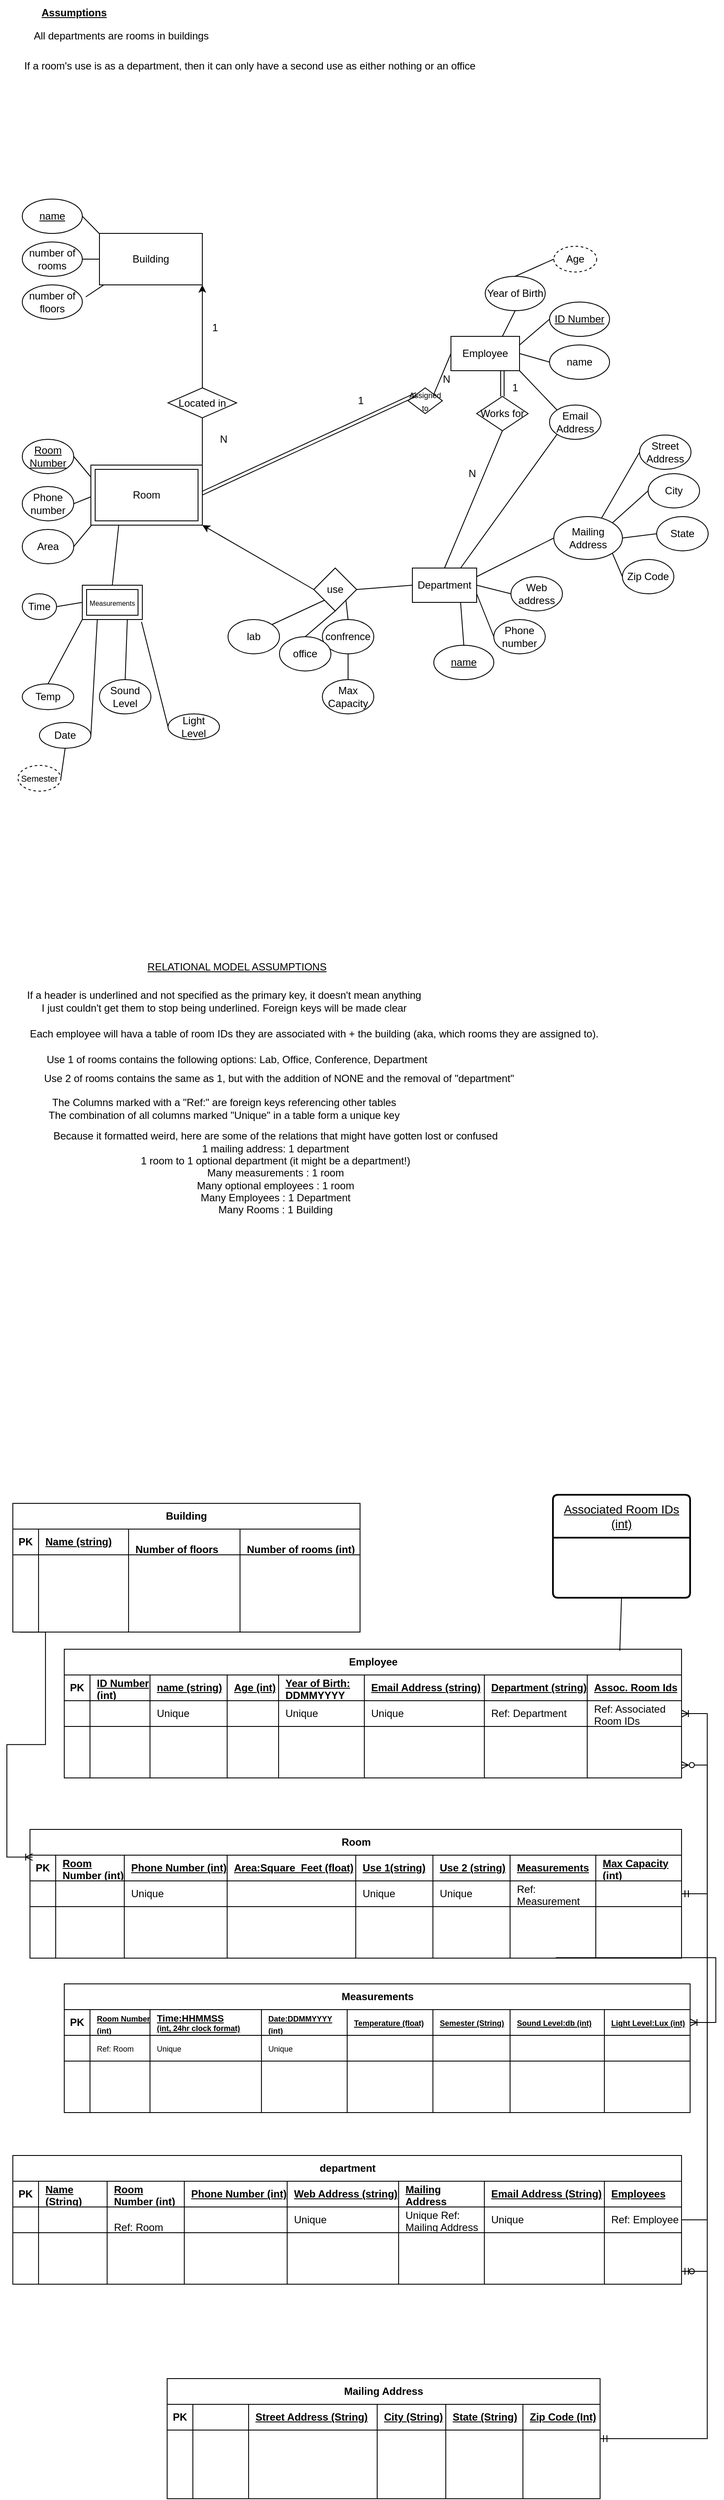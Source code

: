 <mxfile version="22.0.3" type="device">
  <diagram id="R2lEEEUBdFMjLlhIrx00" name="Page-1">
    <mxGraphModel dx="1195" dy="645" grid="1" gridSize="10" guides="1" tooltips="1" connect="1" arrows="1" fold="1" page="1" pageScale="1" pageWidth="850" pageHeight="1100" math="0" shadow="0" extFonts="Permanent Marker^https://fonts.googleapis.com/css?family=Permanent+Marker">
      <root>
        <mxCell id="0" />
        <mxCell id="1" parent="0" />
        <mxCell id="fq8F5aoSM7j0K_lfMNp--2" value="Temp" style="ellipse;whiteSpace=wrap;html=1;" parent="1" vertex="1">
          <mxGeometry x="30" y="805" width="60" height="30" as="geometry" />
        </mxCell>
        <mxCell id="fq8F5aoSM7j0K_lfMNp--3" value="Date" style="ellipse;whiteSpace=wrap;html=1;" parent="1" vertex="1">
          <mxGeometry x="50" y="850" width="60" height="30" as="geometry" />
        </mxCell>
        <mxCell id="fq8F5aoSM7j0K_lfMNp--4" value="Sound Level" style="ellipse;whiteSpace=wrap;html=1;" parent="1" vertex="1">
          <mxGeometry x="120" y="800" width="60" height="40" as="geometry" />
        </mxCell>
        <mxCell id="fq8F5aoSM7j0K_lfMNp--5" value="Light Level" style="ellipse;whiteSpace=wrap;html=1;" parent="1" vertex="1">
          <mxGeometry x="200" y="840" width="60" height="30" as="geometry" />
        </mxCell>
        <mxCell id="fq8F5aoSM7j0K_lfMNp--6" value="Time" style="ellipse;whiteSpace=wrap;html=1;" parent="1" vertex="1">
          <mxGeometry x="30" y="700" width="40" height="30" as="geometry" />
        </mxCell>
        <mxCell id="fq8F5aoSM7j0K_lfMNp--7" value="" style="endArrow=none;html=1;rounded=0;entryX=0.75;entryY=1;entryDx=0;entryDy=0;exitX=0.5;exitY=0;exitDx=0;exitDy=0;" parent="1" source="fq8F5aoSM7j0K_lfMNp--4" target="fq8F5aoSM7j0K_lfMNp--104" edge="1">
          <mxGeometry width="50" height="50" relative="1" as="geometry">
            <mxPoint x="610" y="120" as="sourcePoint" />
            <mxPoint x="660" y="70" as="targetPoint" />
          </mxGeometry>
        </mxCell>
        <mxCell id="fq8F5aoSM7j0K_lfMNp--8" value="" style="endArrow=none;html=1;rounded=0;exitX=0;exitY=0.5;exitDx=0;exitDy=0;entryX=0.986;entryY=1.067;entryDx=0;entryDy=0;entryPerimeter=0;" parent="1" source="fq8F5aoSM7j0K_lfMNp--5" target="fq8F5aoSM7j0K_lfMNp--104" edge="1">
          <mxGeometry width="50" height="50" relative="1" as="geometry">
            <mxPoint x="450" y="130" as="sourcePoint" />
            <mxPoint x="500" y="80" as="targetPoint" />
          </mxGeometry>
        </mxCell>
        <mxCell id="fq8F5aoSM7j0K_lfMNp--10" value="" style="endArrow=none;html=1;rounded=0;entryX=0;entryY=1;entryDx=0;entryDy=0;exitX=0.5;exitY=0;exitDx=0;exitDy=0;" parent="1" source="fq8F5aoSM7j0K_lfMNp--2" target="fq8F5aoSM7j0K_lfMNp--104" edge="1">
          <mxGeometry width="50" height="50" relative="1" as="geometry">
            <mxPoint x="420" y="220" as="sourcePoint" />
            <mxPoint x="740" y="70" as="targetPoint" />
          </mxGeometry>
        </mxCell>
        <mxCell id="fq8F5aoSM7j0K_lfMNp--11" value="" style="endArrow=none;html=1;rounded=0;exitX=1;exitY=0.5;exitDx=0;exitDy=0;entryX=0.25;entryY=1;entryDx=0;entryDy=0;" parent="1" source="fq8F5aoSM7j0K_lfMNp--3" target="fq8F5aoSM7j0K_lfMNp--104" edge="1">
          <mxGeometry width="50" height="50" relative="1" as="geometry">
            <mxPoint x="730" y="102" as="sourcePoint" />
            <mxPoint x="732" y="50" as="targetPoint" />
          </mxGeometry>
        </mxCell>
        <mxCell id="fq8F5aoSM7j0K_lfMNp--12" value="" style="endArrow=none;html=1;rounded=0;entryX=0;entryY=0.5;entryDx=0;entryDy=0;exitX=1;exitY=0.5;exitDx=0;exitDy=0;" parent="1" source="fq8F5aoSM7j0K_lfMNp--6" target="fq8F5aoSM7j0K_lfMNp--104" edge="1">
          <mxGeometry width="50" height="50" relative="1" as="geometry">
            <mxPoint x="730" y="140" as="sourcePoint" />
            <mxPoint x="732" y="88" as="targetPoint" />
          </mxGeometry>
        </mxCell>
        <mxCell id="fq8F5aoSM7j0K_lfMNp--15" value="number of floors" style="ellipse;whiteSpace=wrap;html=1;" parent="1" vertex="1">
          <mxGeometry x="30" y="340" width="70" height="40" as="geometry" />
        </mxCell>
        <mxCell id="fq8F5aoSM7j0K_lfMNp--16" value="number of rooms" style="ellipse;whiteSpace=wrap;html=1;" parent="1" vertex="1">
          <mxGeometry x="30" y="290" width="70" height="40" as="geometry" />
        </mxCell>
        <mxCell id="fq8F5aoSM7j0K_lfMNp--17" value="&lt;u&gt;name&lt;/u&gt;" style="ellipse;whiteSpace=wrap;html=1;" parent="1" vertex="1">
          <mxGeometry x="30" y="240" width="70" height="40" as="geometry" />
        </mxCell>
        <mxCell id="fq8F5aoSM7j0K_lfMNp--21" value="" style="endArrow=none;html=1;rounded=0;exitX=1;exitY=0.5;exitDx=0;exitDy=0;" parent="1" source="fq8F5aoSM7j0K_lfMNp--17" edge="1">
          <mxGeometry width="50" height="50" relative="1" as="geometry">
            <mxPoint x="580" y="35" as="sourcePoint" />
            <mxPoint x="123.907" y="284.393" as="targetPoint" />
          </mxGeometry>
        </mxCell>
        <mxCell id="fq8F5aoSM7j0K_lfMNp--23" value="" style="endArrow=none;html=1;rounded=0;exitX=1;exitY=0.5;exitDx=0;exitDy=0;entryX=0;entryY=0.5;entryDx=0;entryDy=0;" parent="1" source="fq8F5aoSM7j0K_lfMNp--16" target="fq8F5aoSM7j0K_lfMNp--25" edge="1">
          <mxGeometry width="50" height="50" relative="1" as="geometry">
            <mxPoint x="90" y="270" as="sourcePoint" />
            <mxPoint x="110" y="310" as="targetPoint" />
          </mxGeometry>
        </mxCell>
        <mxCell id="fq8F5aoSM7j0K_lfMNp--24" value="" style="endArrow=none;html=1;rounded=0;exitX=1.057;exitY=0.35;exitDx=0;exitDy=0;exitPerimeter=0;entryX=0;entryY=1;entryDx=0;entryDy=0;" parent="1" source="fq8F5aoSM7j0K_lfMNp--15" edge="1">
          <mxGeometry width="50" height="50" relative="1" as="geometry">
            <mxPoint x="100" y="280" as="sourcePoint" />
            <mxPoint x="127.574" y="338.284" as="targetPoint" />
          </mxGeometry>
        </mxCell>
        <mxCell id="fq8F5aoSM7j0K_lfMNp--25" value="Building" style="rounded=0;whiteSpace=wrap;html=1;" parent="1" vertex="1">
          <mxGeometry x="120" y="280" width="120" height="60" as="geometry" />
        </mxCell>
        <mxCell id="fq8F5aoSM7j0K_lfMNp--26" value="Employee" style="rounded=0;whiteSpace=wrap;html=1;" parent="1" vertex="1">
          <mxGeometry x="530" y="400" width="80" height="40" as="geometry" />
        </mxCell>
        <mxCell id="fq8F5aoSM7j0K_lfMNp--28" value="Zip Code" style="ellipse;whiteSpace=wrap;html=1;" parent="1" vertex="1">
          <mxGeometry x="730" y="660" width="60" height="40" as="geometry" />
        </mxCell>
        <mxCell id="fq8F5aoSM7j0K_lfMNp--29" value="State" style="ellipse;whiteSpace=wrap;html=1;" parent="1" vertex="1">
          <mxGeometry x="770" y="610" width="60" height="40" as="geometry" />
        </mxCell>
        <mxCell id="fq8F5aoSM7j0K_lfMNp--30" value="Street Address" style="ellipse;whiteSpace=wrap;html=1;" parent="1" vertex="1">
          <mxGeometry x="750" y="515" width="60" height="40" as="geometry" />
        </mxCell>
        <mxCell id="fq8F5aoSM7j0K_lfMNp--31" value="City" style="ellipse;whiteSpace=wrap;html=1;" parent="1" vertex="1">
          <mxGeometry x="760" y="560" width="60" height="40" as="geometry" />
        </mxCell>
        <mxCell id="fq8F5aoSM7j0K_lfMNp--32" value="" style="endArrow=none;html=1;rounded=0;exitX=0.688;exitY=0.057;exitDx=0;exitDy=0;entryX=0;entryY=0.5;entryDx=0;entryDy=0;exitPerimeter=0;" parent="1" source="fq8F5aoSM7j0K_lfMNp--51" target="fq8F5aoSM7j0K_lfMNp--30" edge="1">
          <mxGeometry width="50" height="50" relative="1" as="geometry">
            <mxPoint x="730" y="520" as="sourcePoint" />
            <mxPoint x="130" y="320" as="targetPoint" />
          </mxGeometry>
        </mxCell>
        <mxCell id="fq8F5aoSM7j0K_lfMNp--33" value="" style="endArrow=none;html=1;rounded=0;exitX=1;exitY=0;exitDx=0;exitDy=0;entryX=0;entryY=0.5;entryDx=0;entryDy=0;" parent="1" source="fq8F5aoSM7j0K_lfMNp--51" target="fq8F5aoSM7j0K_lfMNp--31" edge="1">
          <mxGeometry width="50" height="50" relative="1" as="geometry">
            <mxPoint x="750" y="520" as="sourcePoint" />
            <mxPoint x="790" y="470" as="targetPoint" />
          </mxGeometry>
        </mxCell>
        <mxCell id="fq8F5aoSM7j0K_lfMNp--34" value="" style="endArrow=none;html=1;rounded=0;exitX=1;exitY=0.5;exitDx=0;exitDy=0;entryX=0;entryY=0.5;entryDx=0;entryDy=0;" parent="1" source="fq8F5aoSM7j0K_lfMNp--51" target="fq8F5aoSM7j0K_lfMNp--29" edge="1">
          <mxGeometry width="50" height="50" relative="1" as="geometry">
            <mxPoint x="750" y="540" as="sourcePoint" />
            <mxPoint x="800" y="480" as="targetPoint" />
          </mxGeometry>
        </mxCell>
        <mxCell id="fq8F5aoSM7j0K_lfMNp--35" value="" style="endArrow=none;html=1;rounded=0;exitX=1;exitY=1;exitDx=0;exitDy=0;entryX=0;entryY=0.5;entryDx=0;entryDy=0;" parent="1" source="fq8F5aoSM7j0K_lfMNp--51" target="fq8F5aoSM7j0K_lfMNp--28" edge="1">
          <mxGeometry width="50" height="50" relative="1" as="geometry">
            <mxPoint x="750" y="560" as="sourcePoint" />
            <mxPoint x="810" y="490" as="targetPoint" />
          </mxGeometry>
        </mxCell>
        <mxCell id="fq8F5aoSM7j0K_lfMNp--36" value="Department" style="rounded=0;whiteSpace=wrap;html=1;" parent="1" vertex="1">
          <mxGeometry x="485" y="670" width="75" height="40" as="geometry" />
        </mxCell>
        <mxCell id="fq8F5aoSM7j0K_lfMNp--37" value="" style="endArrow=none;html=1;rounded=0;exitX=1;exitY=0.25;exitDx=0;exitDy=0;entryX=0;entryY=0.5;entryDx=0;entryDy=0;" parent="1" source="fq8F5aoSM7j0K_lfMNp--36" target="fq8F5aoSM7j0K_lfMNp--51" edge="1">
          <mxGeometry width="50" height="50" relative="1" as="geometry">
            <mxPoint x="770" y="560" as="sourcePoint" />
            <mxPoint x="670" y="560" as="targetPoint" />
          </mxGeometry>
        </mxCell>
        <mxCell id="fq8F5aoSM7j0K_lfMNp--39" value="Email Address" style="ellipse;whiteSpace=wrap;html=1;" parent="1" vertex="1">
          <mxGeometry x="645" y="480" width="60" height="40" as="geometry" />
        </mxCell>
        <mxCell id="fq8F5aoSM7j0K_lfMNp--40" value="Web address" style="ellipse;whiteSpace=wrap;html=1;" parent="1" vertex="1">
          <mxGeometry x="600" y="680" width="60" height="40" as="geometry" />
        </mxCell>
        <mxCell id="fq8F5aoSM7j0K_lfMNp--41" value="Phone number" style="ellipse;whiteSpace=wrap;html=1;" parent="1" vertex="1">
          <mxGeometry x="580" y="730" width="60" height="40" as="geometry" />
        </mxCell>
        <mxCell id="fq8F5aoSM7j0K_lfMNp--42" value="" style="endArrow=none;html=1;rounded=0;entryX=0;entryY=0.5;entryDx=0;entryDy=0;exitX=1;exitY=0.75;exitDx=0;exitDy=0;" parent="1" source="fq8F5aoSM7j0K_lfMNp--36" target="fq8F5aoSM7j0K_lfMNp--41" edge="1">
          <mxGeometry width="50" height="50" relative="1" as="geometry">
            <mxPoint x="490" y="760" as="sourcePoint" />
            <mxPoint x="540" y="710" as="targetPoint" />
          </mxGeometry>
        </mxCell>
        <mxCell id="fq8F5aoSM7j0K_lfMNp--43" value="" style="endArrow=none;html=1;rounded=0;entryX=0;entryY=0.5;entryDx=0;entryDy=0;exitX=1;exitY=0.5;exitDx=0;exitDy=0;" parent="1" source="fq8F5aoSM7j0K_lfMNp--36" target="fq8F5aoSM7j0K_lfMNp--40" edge="1">
          <mxGeometry width="50" height="50" relative="1" as="geometry">
            <mxPoint x="610" y="670" as="sourcePoint" />
            <mxPoint x="660" y="710" as="targetPoint" />
          </mxGeometry>
        </mxCell>
        <mxCell id="fq8F5aoSM7j0K_lfMNp--44" value="" style="endArrow=none;html=1;rounded=0;entryX=0;entryY=1;entryDx=0;entryDy=0;exitX=0.75;exitY=0;exitDx=0;exitDy=0;" parent="1" source="fq8F5aoSM7j0K_lfMNp--36" target="fq8F5aoSM7j0K_lfMNp--39" edge="1">
          <mxGeometry width="50" height="50" relative="1" as="geometry">
            <mxPoint x="620" y="680" as="sourcePoint" />
            <mxPoint x="670" y="720" as="targetPoint" />
          </mxGeometry>
        </mxCell>
        <mxCell id="fq8F5aoSM7j0K_lfMNp--48" value="&lt;u&gt;Room Number&lt;/u&gt;" style="ellipse;whiteSpace=wrap;html=1;" parent="1" vertex="1">
          <mxGeometry x="30" y="520" width="60" height="40" as="geometry" />
        </mxCell>
        <mxCell id="fq8F5aoSM7j0K_lfMNp--49" value="Phone number" style="ellipse;whiteSpace=wrap;html=1;" parent="1" vertex="1">
          <mxGeometry x="30" y="575" width="60" height="40" as="geometry" />
        </mxCell>
        <mxCell id="fq8F5aoSM7j0K_lfMNp--50" value="Area" style="ellipse;whiteSpace=wrap;html=1;" parent="1" vertex="1">
          <mxGeometry x="30" y="625" width="60" height="40" as="geometry" />
        </mxCell>
        <mxCell id="fq8F5aoSM7j0K_lfMNp--51" value="Mailing Address" style="ellipse;whiteSpace=wrap;html=1;" parent="1" vertex="1">
          <mxGeometry x="650" y="610" width="80" height="50" as="geometry" />
        </mxCell>
        <mxCell id="fq8F5aoSM7j0K_lfMNp--53" value="&lt;u&gt;name&lt;/u&gt;" style="ellipse;whiteSpace=wrap;html=1;" parent="1" vertex="1">
          <mxGeometry x="510" y="760" width="70" height="40" as="geometry" />
        </mxCell>
        <mxCell id="fq8F5aoSM7j0K_lfMNp--54" value="" style="endArrow=none;html=1;rounded=0;entryX=0.75;entryY=1;entryDx=0;entryDy=0;exitX=0.5;exitY=0;exitDx=0;exitDy=0;" parent="1" source="fq8F5aoSM7j0K_lfMNp--53" target="fq8F5aoSM7j0K_lfMNp--36" edge="1">
          <mxGeometry width="50" height="50" relative="1" as="geometry">
            <mxPoint x="450" y="720" as="sourcePoint" />
            <mxPoint x="500" y="670" as="targetPoint" />
          </mxGeometry>
        </mxCell>
        <mxCell id="fq8F5aoSM7j0K_lfMNp--58" value="confrence" style="ellipse;whiteSpace=wrap;html=1;" parent="1" vertex="1">
          <mxGeometry x="380" y="730" width="60" height="40" as="geometry" />
        </mxCell>
        <mxCell id="fq8F5aoSM7j0K_lfMNp--59" value="office" style="ellipse;whiteSpace=wrap;html=1;" parent="1" vertex="1">
          <mxGeometry x="330" y="750" width="60" height="40" as="geometry" />
        </mxCell>
        <mxCell id="fq8F5aoSM7j0K_lfMNp--60" value="lab" style="ellipse;whiteSpace=wrap;html=1;" parent="1" vertex="1">
          <mxGeometry x="270" y="730" width="60" height="40" as="geometry" />
        </mxCell>
        <mxCell id="fq8F5aoSM7j0K_lfMNp--63" value="" style="endArrow=none;html=1;rounded=0;entryX=0.5;entryY=1;entryDx=0;entryDy=0;exitX=0.5;exitY=0;exitDx=0;exitDy=0;entryPerimeter=0;" parent="1" source="fq8F5aoSM7j0K_lfMNp--59" target="fq8F5aoSM7j0K_lfMNp--77" edge="1">
          <mxGeometry width="50" height="50" relative="1" as="geometry">
            <mxPoint x="155" y="620" as="sourcePoint" />
            <mxPoint x="305" y="560" as="targetPoint" />
          </mxGeometry>
        </mxCell>
        <mxCell id="fq8F5aoSM7j0K_lfMNp--64" value="" style="endArrow=none;html=1;rounded=0;entryX=1;entryY=1;entryDx=0;entryDy=0;exitX=0.5;exitY=0;exitDx=0;exitDy=0;" parent="1" source="fq8F5aoSM7j0K_lfMNp--58" target="fq8F5aoSM7j0K_lfMNp--77" edge="1">
          <mxGeometry width="50" height="50" relative="1" as="geometry">
            <mxPoint x="165" y="630" as="sourcePoint" />
            <mxPoint x="333.284" y="547.678" as="targetPoint" />
          </mxGeometry>
        </mxCell>
        <mxCell id="fq8F5aoSM7j0K_lfMNp--65" value="" style="endArrow=none;html=1;rounded=0;exitX=1;exitY=0;exitDx=0;exitDy=0;entryX=0;entryY=1;entryDx=0;entryDy=0;" parent="1" source="fq8F5aoSM7j0K_lfMNp--60" target="fq8F5aoSM7j0K_lfMNp--77" edge="1">
          <mxGeometry width="50" height="50" relative="1" as="geometry">
            <mxPoint x="175" y="640" as="sourcePoint" />
            <mxPoint x="276.716" y="547.678" as="targetPoint" />
          </mxGeometry>
        </mxCell>
        <mxCell id="fq8F5aoSM7j0K_lfMNp--68" value="" style="endArrow=none;html=1;rounded=0;exitX=1;exitY=0.5;exitDx=0;exitDy=0;entryX=0;entryY=1;entryDx=0;entryDy=0;" parent="1" source="fq8F5aoSM7j0K_lfMNp--50" target="fq8F5aoSM7j0K_lfMNp--47" edge="1">
          <mxGeometry width="50" height="50" relative="1" as="geometry">
            <mxPoint x="110" y="640" as="sourcePoint" />
            <mxPoint x="147" y="603" as="targetPoint" />
          </mxGeometry>
        </mxCell>
        <mxCell id="fq8F5aoSM7j0K_lfMNp--69" value="" style="endArrow=none;html=1;rounded=0;exitX=1;exitY=0.5;exitDx=0;exitDy=0;entryX=0;entryY=0.5;entryDx=0;entryDy=0;" parent="1" source="fq8F5aoSM7j0K_lfMNp--49" target="fq8F5aoSM7j0K_lfMNp--47" edge="1">
          <mxGeometry width="50" height="50" relative="1" as="geometry">
            <mxPoint x="120" y="650" as="sourcePoint" />
            <mxPoint x="157" y="613" as="targetPoint" />
          </mxGeometry>
        </mxCell>
        <mxCell id="fq8F5aoSM7j0K_lfMNp--70" value="" style="endArrow=none;html=1;rounded=0;exitX=1;exitY=0.5;exitDx=0;exitDy=0;entryX=0;entryY=0.25;entryDx=0;entryDy=0;" parent="1" source="fq8F5aoSM7j0K_lfMNp--48" target="fq8F5aoSM7j0K_lfMNp--47" edge="1">
          <mxGeometry width="50" height="50" relative="1" as="geometry">
            <mxPoint x="130" y="660" as="sourcePoint" />
            <mxPoint x="167" y="623" as="targetPoint" />
          </mxGeometry>
        </mxCell>
        <mxCell id="fq8F5aoSM7j0K_lfMNp--71" value="" style="endArrow=classic;html=1;rounded=0;entryX=1;entryY=1;entryDx=0;entryDy=0;exitX=0;exitY=0.5;exitDx=0;exitDy=0;" parent="1" source="fq8F5aoSM7j0K_lfMNp--77" target="fq8F5aoSM7j0K_lfMNp--108" edge="1">
          <mxGeometry width="50" height="50" relative="1" as="geometry">
            <mxPoint x="305" y="505" as="sourcePoint" />
            <mxPoint x="300" y="530" as="targetPoint" />
          </mxGeometry>
        </mxCell>
        <mxCell id="fq8F5aoSM7j0K_lfMNp--73" value="Max Capacity" style="ellipse;whiteSpace=wrap;html=1;" parent="1" vertex="1">
          <mxGeometry x="380" y="800" width="60" height="40" as="geometry" />
        </mxCell>
        <mxCell id="fq8F5aoSM7j0K_lfMNp--74" value="" style="endArrow=none;html=1;rounded=0;entryX=0.5;entryY=1;entryDx=0;entryDy=0;exitX=0.5;exitY=0;exitDx=0;exitDy=0;" parent="1" source="fq8F5aoSM7j0K_lfMNp--73" target="fq8F5aoSM7j0K_lfMNp--58" edge="1">
          <mxGeometry width="50" height="50" relative="1" as="geometry">
            <mxPoint x="270" y="730" as="sourcePoint" />
            <mxPoint x="320" y="680" as="targetPoint" />
          </mxGeometry>
        </mxCell>
        <mxCell id="fq8F5aoSM7j0K_lfMNp--77" value="use" style="rhombus;whiteSpace=wrap;html=1;" parent="1" vertex="1">
          <mxGeometry x="370" y="670" width="50" height="50" as="geometry" />
        </mxCell>
        <mxCell id="fq8F5aoSM7j0K_lfMNp--78" value="Works for" style="rhombus;whiteSpace=wrap;html=1;" parent="1" vertex="1">
          <mxGeometry x="560" y="470" width="60" height="40" as="geometry" />
        </mxCell>
        <mxCell id="fq8F5aoSM7j0K_lfMNp--82" value="" style="endArrow=none;html=1;rounded=0;entryX=0.5;entryY=1;entryDx=0;entryDy=0;exitX=0.5;exitY=0;exitDx=0;exitDy=0;" parent="1" source="fq8F5aoSM7j0K_lfMNp--36" target="fq8F5aoSM7j0K_lfMNp--78" edge="1">
          <mxGeometry width="50" height="50" relative="1" as="geometry">
            <mxPoint x="520" y="600" as="sourcePoint" />
            <mxPoint x="570" y="550" as="targetPoint" />
          </mxGeometry>
        </mxCell>
        <mxCell id="fq8F5aoSM7j0K_lfMNp--83" value="N" style="text;html=1;strokeColor=none;fillColor=none;align=center;verticalAlign=middle;whiteSpace=wrap;rounded=0;" parent="1" vertex="1">
          <mxGeometry x="540" y="550" width="30" height="20" as="geometry" />
        </mxCell>
        <mxCell id="fq8F5aoSM7j0K_lfMNp--85" value="1" style="text;html=1;strokeColor=none;fillColor=none;align=center;verticalAlign=middle;whiteSpace=wrap;rounded=0;" parent="1" vertex="1">
          <mxGeometry x="590" y="450" width="30" height="20" as="geometry" />
        </mxCell>
        <mxCell id="fq8F5aoSM7j0K_lfMNp--86" value="&lt;u&gt;ID Number&lt;/u&gt;" style="ellipse;whiteSpace=wrap;html=1;" parent="1" vertex="1">
          <mxGeometry x="645" y="360" width="70" height="40" as="geometry" />
        </mxCell>
        <mxCell id="fq8F5aoSM7j0K_lfMNp--87" value="name" style="ellipse;whiteSpace=wrap;html=1;" parent="1" vertex="1">
          <mxGeometry x="645" y="410" width="70" height="40" as="geometry" />
        </mxCell>
        <mxCell id="fq8F5aoSM7j0K_lfMNp--88" value="" style="endArrow=none;html=1;rounded=0;entryX=1;entryY=1;entryDx=0;entryDy=0;exitX=0;exitY=0;exitDx=0;exitDy=0;" parent="1" source="fq8F5aoSM7j0K_lfMNp--39" target="fq8F5aoSM7j0K_lfMNp--26" edge="1">
          <mxGeometry width="50" height="50" relative="1" as="geometry">
            <mxPoint x="490" y="490" as="sourcePoint" />
            <mxPoint x="540" y="440" as="targetPoint" />
          </mxGeometry>
        </mxCell>
        <mxCell id="fq8F5aoSM7j0K_lfMNp--89" value="Year of Birth" style="ellipse;whiteSpace=wrap;html=1;" parent="1" vertex="1">
          <mxGeometry x="570" y="330" width="70" height="40" as="geometry" />
        </mxCell>
        <mxCell id="fq8F5aoSM7j0K_lfMNp--90" value="Age" style="ellipse;whiteSpace=wrap;html=1;dashed=1;" parent="1" vertex="1">
          <mxGeometry x="650" y="295" width="50" height="30" as="geometry" />
        </mxCell>
        <mxCell id="fq8F5aoSM7j0K_lfMNp--91" value="" style="endArrow=none;html=1;rounded=0;entryX=0;entryY=0.5;entryDx=0;entryDy=0;exitX=0.5;exitY=0;exitDx=0;exitDy=0;" parent="1" source="fq8F5aoSM7j0K_lfMNp--89" target="fq8F5aoSM7j0K_lfMNp--90" edge="1">
          <mxGeometry width="50" height="50" relative="1" as="geometry">
            <mxPoint x="540" y="320" as="sourcePoint" />
            <mxPoint x="590" y="270" as="targetPoint" />
          </mxGeometry>
        </mxCell>
        <mxCell id="fq8F5aoSM7j0K_lfMNp--94" value="" style="endArrow=none;html=1;rounded=0;entryX=0;entryY=0.5;entryDx=0;entryDy=0;exitX=1;exitY=0.25;exitDx=0;exitDy=0;" parent="1" source="fq8F5aoSM7j0K_lfMNp--26" target="fq8F5aoSM7j0K_lfMNp--86" edge="1">
          <mxGeometry width="50" height="50" relative="1" as="geometry">
            <mxPoint x="650" y="360" as="sourcePoint" />
            <mxPoint x="665" y="376" as="targetPoint" />
          </mxGeometry>
        </mxCell>
        <mxCell id="fq8F5aoSM7j0K_lfMNp--95" value="" style="endArrow=none;html=1;rounded=0;entryX=0.75;entryY=0;entryDx=0;entryDy=0;exitX=0.5;exitY=1;exitDx=0;exitDy=0;" parent="1" source="fq8F5aoSM7j0K_lfMNp--89" target="fq8F5aoSM7j0K_lfMNp--26" edge="1">
          <mxGeometry width="50" height="50" relative="1" as="geometry">
            <mxPoint x="640" y="374" as="sourcePoint" />
            <mxPoint x="655" y="390" as="targetPoint" />
          </mxGeometry>
        </mxCell>
        <mxCell id="fq8F5aoSM7j0K_lfMNp--96" value="" style="endArrow=none;html=1;rounded=0;entryX=0;entryY=0.5;entryDx=0;entryDy=0;exitX=1;exitY=0.5;exitDx=0;exitDy=0;" parent="1" source="fq8F5aoSM7j0K_lfMNp--26" target="fq8F5aoSM7j0K_lfMNp--87" edge="1">
          <mxGeometry width="50" height="50" relative="1" as="geometry">
            <mxPoint x="650" y="384" as="sourcePoint" />
            <mxPoint x="665" y="400" as="targetPoint" />
          </mxGeometry>
        </mxCell>
        <mxCell id="fq8F5aoSM7j0K_lfMNp--97" value="" style="shape=link;html=1;rounded=0;entryX=0.5;entryY=0;entryDx=0;entryDy=0;exitX=0.75;exitY=1;exitDx=0;exitDy=0;" parent="1" source="fq8F5aoSM7j0K_lfMNp--26" target="fq8F5aoSM7j0K_lfMNp--78" edge="1">
          <mxGeometry width="100" relative="1" as="geometry">
            <mxPoint x="450" y="290" as="sourcePoint" />
            <mxPoint x="550" y="290" as="targetPoint" />
          </mxGeometry>
        </mxCell>
        <mxCell id="fq8F5aoSM7j0K_lfMNp--98" value="&lt;font style=&quot;font-size: 9px;&quot;&gt;Assigned to&lt;br&gt;&lt;/font&gt;" style="rhombus;whiteSpace=wrap;html=1;" parent="1" vertex="1">
          <mxGeometry x="480" y="460" width="40" height="30" as="geometry" />
        </mxCell>
        <mxCell id="fq8F5aoSM7j0K_lfMNp--99" value="" style="shape=link;html=1;rounded=0;entryX=0;entryY=0;entryDx=0;entryDy=0;exitX=1;exitY=0.5;exitDx=0;exitDy=0;" parent="1" source="fq8F5aoSM7j0K_lfMNp--47" target="fq8F5aoSM7j0K_lfMNp--98" edge="1">
          <mxGeometry width="100" relative="1" as="geometry">
            <mxPoint x="600" y="450" as="sourcePoint" />
            <mxPoint x="600" y="480" as="targetPoint" />
          </mxGeometry>
        </mxCell>
        <mxCell id="fq8F5aoSM7j0K_lfMNp--100" value="" style="endArrow=none;html=1;rounded=0;entryX=1;entryY=0;entryDx=0;entryDy=0;exitX=0;exitY=0.5;exitDx=0;exitDy=0;" parent="1" source="fq8F5aoSM7j0K_lfMNp--26" target="fq8F5aoSM7j0K_lfMNp--98" edge="1">
          <mxGeometry width="50" height="50" relative="1" as="geometry">
            <mxPoint x="490.0" y="230" as="sourcePoint" />
            <mxPoint x="510.0" y="295" as="targetPoint" />
          </mxGeometry>
        </mxCell>
        <mxCell id="fq8F5aoSM7j0K_lfMNp--101" value="N" style="text;html=1;strokeColor=none;fillColor=none;align=center;verticalAlign=middle;whiteSpace=wrap;rounded=0;" parent="1" vertex="1">
          <mxGeometry x="510" y="440" width="30" height="20" as="geometry" />
        </mxCell>
        <mxCell id="fq8F5aoSM7j0K_lfMNp--106" value="" style="group" parent="1" vertex="1" connectable="0">
          <mxGeometry x="100" y="690" width="70" height="40" as="geometry" />
        </mxCell>
        <mxCell id="fq8F5aoSM7j0K_lfMNp--104" value="" style="rounded=0;whiteSpace=wrap;html=1;perimeterSpacing=0;" parent="fq8F5aoSM7j0K_lfMNp--106" vertex="1">
          <mxGeometry width="70" height="40" as="geometry" />
        </mxCell>
        <mxCell id="fq8F5aoSM7j0K_lfMNp--105" value="&lt;font style=&quot;font-size: 8px;&quot;&gt;Measurements&lt;/font&gt;" style="rounded=0;whiteSpace=wrap;html=1;" parent="fq8F5aoSM7j0K_lfMNp--106" vertex="1">
          <mxGeometry x="5" y="5" width="60" height="30" as="geometry" />
        </mxCell>
        <mxCell id="fq8F5aoSM7j0K_lfMNp--113" value="1" style="text;html=1;strokeColor=none;fillColor=none;align=center;verticalAlign=middle;whiteSpace=wrap;rounded=0;" parent="1" vertex="1">
          <mxGeometry x="410" y="465" width="30" height="20" as="geometry" />
        </mxCell>
        <mxCell id="fq8F5aoSM7j0K_lfMNp--116" value="&lt;font style=&quot;font-size: 10px;&quot;&gt;Semester&lt;/font&gt;" style="ellipse;whiteSpace=wrap;html=1;dashed=1;" parent="1" vertex="1">
          <mxGeometry x="25" y="900" width="50" height="30" as="geometry" />
        </mxCell>
        <mxCell id="fq8F5aoSM7j0K_lfMNp--117" value="" style="endArrow=none;html=1;rounded=0;entryX=1;entryY=0.5;entryDx=0;entryDy=0;exitX=0.5;exitY=1;exitDx=0;exitDy=0;" parent="1" source="fq8F5aoSM7j0K_lfMNp--3" target="fq8F5aoSM7j0K_lfMNp--116" edge="1">
          <mxGeometry width="50" height="50" relative="1" as="geometry">
            <mxPoint x="80" y="880" as="sourcePoint" />
            <mxPoint x="310" y="260" as="targetPoint" />
          </mxGeometry>
        </mxCell>
        <mxCell id="fq8F5aoSM7j0K_lfMNp--119" value="&lt;b&gt;&lt;u&gt;Assumptions&lt;/u&gt;&lt;/b&gt;" style="text;html=1;align=center;verticalAlign=middle;resizable=0;points=[];autosize=1;strokeColor=none;fillColor=none;" parent="1" vertex="1">
          <mxGeometry x="40" y="8" width="100" height="30" as="geometry" />
        </mxCell>
        <mxCell id="fq8F5aoSM7j0K_lfMNp--120" value="All departments are rooms in buildings" style="text;html=1;align=center;verticalAlign=middle;resizable=0;points=[];autosize=1;strokeColor=none;fillColor=none;" parent="1" vertex="1">
          <mxGeometry x="25" y="35" width="240" height="30" as="geometry" />
        </mxCell>
        <mxCell id="fq8F5aoSM7j0K_lfMNp--121" value="" style="group" parent="1" vertex="1" connectable="0">
          <mxGeometry x="110" y="550" width="130" height="70" as="geometry" />
        </mxCell>
        <mxCell id="fq8F5aoSM7j0K_lfMNp--108" value="" style="rounded=0;whiteSpace=wrap;html=1;" parent="fq8F5aoSM7j0K_lfMNp--121" vertex="1">
          <mxGeometry width="130" height="70" as="geometry" />
        </mxCell>
        <mxCell id="fq8F5aoSM7j0K_lfMNp--47" value="Room" style="rounded=0;whiteSpace=wrap;html=1;" parent="fq8F5aoSM7j0K_lfMNp--121" vertex="1">
          <mxGeometry x="5" y="5" width="120" height="60" as="geometry" />
        </mxCell>
        <mxCell id="fq8F5aoSM7j0K_lfMNp--122" value="Located in" style="shape=rhombus;perimeter=rhombusPerimeter;whiteSpace=wrap;html=1;align=center;" parent="1" vertex="1">
          <mxGeometry x="200" y="460" width="80" height="35" as="geometry" />
        </mxCell>
        <mxCell id="fq8F5aoSM7j0K_lfMNp--123" value="" style="endArrow=none;html=1;rounded=0;exitX=1;exitY=0;exitDx=0;exitDy=0;entryX=0.5;entryY=1;entryDx=0;entryDy=0;" parent="1" source="fq8F5aoSM7j0K_lfMNp--108" target="fq8F5aoSM7j0K_lfMNp--122" edge="1">
          <mxGeometry width="50" height="50" relative="1" as="geometry">
            <mxPoint x="300" y="530" as="sourcePoint" />
            <mxPoint x="280" y="520" as="targetPoint" />
          </mxGeometry>
        </mxCell>
        <mxCell id="fq8F5aoSM7j0K_lfMNp--128" value="" style="endArrow=none;html=1;rounded=0;entryX=0;entryY=0.5;entryDx=0;entryDy=0;exitX=1;exitY=0.5;exitDx=0;exitDy=0;" parent="1" source="fq8F5aoSM7j0K_lfMNp--77" target="fq8F5aoSM7j0K_lfMNp--36" edge="1">
          <mxGeometry width="50" height="50" relative="1" as="geometry">
            <mxPoint x="300" y="620" as="sourcePoint" />
            <mxPoint x="350" y="570" as="targetPoint" />
          </mxGeometry>
        </mxCell>
        <mxCell id="fq8F5aoSM7j0K_lfMNp--131" value="" style="endArrow=none;html=1;rounded=0;entryX=0.25;entryY=1;entryDx=0;entryDy=0;exitX=0.5;exitY=0;exitDx=0;exitDy=0;" parent="1" source="fq8F5aoSM7j0K_lfMNp--104" target="fq8F5aoSM7j0K_lfMNp--108" edge="1">
          <mxGeometry width="50" height="50" relative="1" as="geometry">
            <mxPoint x="200" y="700" as="sourcePoint" />
            <mxPoint x="250" y="650" as="targetPoint" />
          </mxGeometry>
        </mxCell>
        <mxCell id="fq8F5aoSM7j0K_lfMNp--133" value="If a room&#39;s use is as a department, then it can only have a second use as either nothing or an office" style="text;html=1;align=center;verticalAlign=middle;resizable=0;points=[];autosize=1;strokeColor=none;fillColor=none;" parent="1" vertex="1">
          <mxGeometry x="15" y="70" width="560" height="30" as="geometry" />
        </mxCell>
        <mxCell id="fq8F5aoSM7j0K_lfMNp--135" value="1" style="text;html=1;strokeColor=none;fillColor=none;align=center;verticalAlign=middle;whiteSpace=wrap;rounded=0;" parent="1" vertex="1">
          <mxGeometry x="240" y="380" width="30" height="20" as="geometry" />
        </mxCell>
        <mxCell id="fq8F5aoSM7j0K_lfMNp--138" value="N" style="text;html=1;strokeColor=none;fillColor=none;align=center;verticalAlign=middle;whiteSpace=wrap;rounded=0;" parent="1" vertex="1">
          <mxGeometry x="250" y="510" width="30" height="20" as="geometry" />
        </mxCell>
        <mxCell id="fq8F5aoSM7j0K_lfMNp--140" value="" style="endArrow=classic;html=1;rounded=0;entryX=1;entryY=1;entryDx=0;entryDy=0;exitX=0.5;exitY=0;exitDx=0;exitDy=0;" parent="1" source="fq8F5aoSM7j0K_lfMNp--122" target="fq8F5aoSM7j0K_lfMNp--25" edge="1">
          <mxGeometry width="50" height="50" relative="1" as="geometry">
            <mxPoint x="320" y="570" as="sourcePoint" />
            <mxPoint x="370" y="520" as="targetPoint" />
          </mxGeometry>
        </mxCell>
        <mxCell id="bKKYOeD4bFl_OBeaU6XK-1" value="Building" style="shape=table;startSize=30;container=1;collapsible=1;childLayout=tableLayout;fixedRows=1;rowLines=0;fontStyle=1;align=center;resizeLast=1;html=1;" vertex="1" parent="1">
          <mxGeometry x="18.96" y="1760" width="405" height="150" as="geometry" />
        </mxCell>
        <mxCell id="bKKYOeD4bFl_OBeaU6XK-2" value="" style="shape=tableRow;horizontal=0;startSize=0;swimlaneHead=0;swimlaneBody=0;fillColor=none;collapsible=0;dropTarget=0;points=[[0,0.5],[1,0.5]];portConstraint=eastwest;top=0;left=0;right=0;bottom=1;" vertex="1" parent="bKKYOeD4bFl_OBeaU6XK-1">
          <mxGeometry y="30" width="405" height="30" as="geometry" />
        </mxCell>
        <mxCell id="bKKYOeD4bFl_OBeaU6XK-3" value="PK" style="shape=partialRectangle;connectable=0;fillColor=none;top=0;left=0;bottom=0;right=0;fontStyle=1;overflow=hidden;whiteSpace=wrap;html=1;" vertex="1" parent="bKKYOeD4bFl_OBeaU6XK-2">
          <mxGeometry width="30" height="30" as="geometry">
            <mxRectangle width="30" height="30" as="alternateBounds" />
          </mxGeometry>
        </mxCell>
        <mxCell id="bKKYOeD4bFl_OBeaU6XK-4" value="Name (string)" style="shape=partialRectangle;connectable=0;fillColor=none;top=0;left=0;bottom=0;right=0;align=left;spacingLeft=6;fontStyle=5;overflow=hidden;whiteSpace=wrap;html=1;" vertex="1" parent="bKKYOeD4bFl_OBeaU6XK-2">
          <mxGeometry x="30" width="105" height="30" as="geometry">
            <mxRectangle width="105" height="30" as="alternateBounds" />
          </mxGeometry>
        </mxCell>
        <mxCell id="bKKYOeD4bFl_OBeaU6XK-164" value="&#xa;Number of floors (int)&#xa;&#xa;" style="shape=partialRectangle;connectable=0;fillColor=none;top=0;left=0;bottom=0;right=0;align=left;spacingLeft=6;fontStyle=5;overflow=hidden;whiteSpace=wrap;html=1;" vertex="1" parent="bKKYOeD4bFl_OBeaU6XK-2">
          <mxGeometry x="135" width="130" height="30" as="geometry">
            <mxRectangle width="130" height="30" as="alternateBounds" />
          </mxGeometry>
        </mxCell>
        <mxCell id="bKKYOeD4bFl_OBeaU6XK-168" value="&#xa;Number of rooms (int)&#xa;&#xa;" style="shape=partialRectangle;connectable=0;fillColor=none;top=0;left=0;bottom=0;right=0;align=left;spacingLeft=6;fontStyle=5;overflow=hidden;whiteSpace=wrap;html=1;" vertex="1" parent="bKKYOeD4bFl_OBeaU6XK-2">
          <mxGeometry x="265" width="140" height="30" as="geometry">
            <mxRectangle width="140" height="30" as="alternateBounds" />
          </mxGeometry>
        </mxCell>
        <mxCell id="bKKYOeD4bFl_OBeaU6XK-5" value="" style="shape=tableRow;horizontal=0;startSize=0;swimlaneHead=0;swimlaneBody=0;fillColor=none;collapsible=0;dropTarget=0;points=[[0,0.5],[1,0.5]];portConstraint=eastwest;top=0;left=0;right=0;bottom=0;" vertex="1" parent="bKKYOeD4bFl_OBeaU6XK-1">
          <mxGeometry y="60" width="405" height="30" as="geometry" />
        </mxCell>
        <mxCell id="bKKYOeD4bFl_OBeaU6XK-6" value="" style="shape=partialRectangle;connectable=0;fillColor=none;top=0;left=0;bottom=0;right=0;editable=1;overflow=hidden;whiteSpace=wrap;html=1;" vertex="1" parent="bKKYOeD4bFl_OBeaU6XK-5">
          <mxGeometry width="30" height="30" as="geometry">
            <mxRectangle width="30" height="30" as="alternateBounds" />
          </mxGeometry>
        </mxCell>
        <mxCell id="bKKYOeD4bFl_OBeaU6XK-7" value="" style="shape=partialRectangle;connectable=0;fillColor=none;top=0;left=0;bottom=0;right=0;align=left;spacingLeft=6;overflow=hidden;whiteSpace=wrap;html=1;" vertex="1" parent="bKKYOeD4bFl_OBeaU6XK-5">
          <mxGeometry x="30" width="105" height="30" as="geometry">
            <mxRectangle width="105" height="30" as="alternateBounds" />
          </mxGeometry>
        </mxCell>
        <mxCell id="bKKYOeD4bFl_OBeaU6XK-165" style="shape=partialRectangle;connectable=0;fillColor=none;top=0;left=0;bottom=0;right=0;align=left;spacingLeft=6;overflow=hidden;whiteSpace=wrap;html=1;" vertex="1" parent="bKKYOeD4bFl_OBeaU6XK-5">
          <mxGeometry x="135" width="130" height="30" as="geometry">
            <mxRectangle width="130" height="30" as="alternateBounds" />
          </mxGeometry>
        </mxCell>
        <mxCell id="bKKYOeD4bFl_OBeaU6XK-169" style="shape=partialRectangle;connectable=0;fillColor=none;top=0;left=0;bottom=0;right=0;align=left;spacingLeft=6;overflow=hidden;whiteSpace=wrap;html=1;" vertex="1" parent="bKKYOeD4bFl_OBeaU6XK-5">
          <mxGeometry x="265" width="140" height="30" as="geometry">
            <mxRectangle width="140" height="30" as="alternateBounds" />
          </mxGeometry>
        </mxCell>
        <mxCell id="bKKYOeD4bFl_OBeaU6XK-8" value="" style="shape=tableRow;horizontal=0;startSize=0;swimlaneHead=0;swimlaneBody=0;fillColor=none;collapsible=0;dropTarget=0;points=[[0,0.5],[1,0.5]];portConstraint=eastwest;top=0;left=0;right=0;bottom=0;" vertex="1" parent="bKKYOeD4bFl_OBeaU6XK-1">
          <mxGeometry y="90" width="405" height="30" as="geometry" />
        </mxCell>
        <mxCell id="bKKYOeD4bFl_OBeaU6XK-9" value="" style="shape=partialRectangle;connectable=0;fillColor=none;top=0;left=0;bottom=0;right=0;editable=1;overflow=hidden;whiteSpace=wrap;html=1;" vertex="1" parent="bKKYOeD4bFl_OBeaU6XK-8">
          <mxGeometry width="30" height="30" as="geometry">
            <mxRectangle width="30" height="30" as="alternateBounds" />
          </mxGeometry>
        </mxCell>
        <mxCell id="bKKYOeD4bFl_OBeaU6XK-10" value="" style="shape=partialRectangle;connectable=0;fillColor=none;top=0;left=0;bottom=0;right=0;align=left;spacingLeft=6;overflow=hidden;whiteSpace=wrap;html=1;" vertex="1" parent="bKKYOeD4bFl_OBeaU6XK-8">
          <mxGeometry x="30" width="105" height="30" as="geometry">
            <mxRectangle width="105" height="30" as="alternateBounds" />
          </mxGeometry>
        </mxCell>
        <mxCell id="bKKYOeD4bFl_OBeaU6XK-166" style="shape=partialRectangle;connectable=0;fillColor=none;top=0;left=0;bottom=0;right=0;align=left;spacingLeft=6;overflow=hidden;whiteSpace=wrap;html=1;" vertex="1" parent="bKKYOeD4bFl_OBeaU6XK-8">
          <mxGeometry x="135" width="130" height="30" as="geometry">
            <mxRectangle width="130" height="30" as="alternateBounds" />
          </mxGeometry>
        </mxCell>
        <mxCell id="bKKYOeD4bFl_OBeaU6XK-170" style="shape=partialRectangle;connectable=0;fillColor=none;top=0;left=0;bottom=0;right=0;align=left;spacingLeft=6;overflow=hidden;whiteSpace=wrap;html=1;" vertex="1" parent="bKKYOeD4bFl_OBeaU6XK-8">
          <mxGeometry x="265" width="140" height="30" as="geometry">
            <mxRectangle width="140" height="30" as="alternateBounds" />
          </mxGeometry>
        </mxCell>
        <mxCell id="bKKYOeD4bFl_OBeaU6XK-11" value="" style="shape=tableRow;horizontal=0;startSize=0;swimlaneHead=0;swimlaneBody=0;fillColor=none;collapsible=0;dropTarget=0;points=[[0,0.5],[1,0.5]];portConstraint=eastwest;top=0;left=0;right=0;bottom=0;" vertex="1" parent="bKKYOeD4bFl_OBeaU6XK-1">
          <mxGeometry y="120" width="405" height="30" as="geometry" />
        </mxCell>
        <mxCell id="bKKYOeD4bFl_OBeaU6XK-12" value="" style="shape=partialRectangle;connectable=0;fillColor=none;top=0;left=0;bottom=0;right=0;editable=1;overflow=hidden;whiteSpace=wrap;html=1;" vertex="1" parent="bKKYOeD4bFl_OBeaU6XK-11">
          <mxGeometry width="30" height="30" as="geometry">
            <mxRectangle width="30" height="30" as="alternateBounds" />
          </mxGeometry>
        </mxCell>
        <mxCell id="bKKYOeD4bFl_OBeaU6XK-13" value="" style="shape=partialRectangle;connectable=0;fillColor=none;top=0;left=0;bottom=0;right=0;align=left;spacingLeft=6;overflow=hidden;whiteSpace=wrap;html=1;" vertex="1" parent="bKKYOeD4bFl_OBeaU6XK-11">
          <mxGeometry x="30" width="105" height="30" as="geometry">
            <mxRectangle width="105" height="30" as="alternateBounds" />
          </mxGeometry>
        </mxCell>
        <mxCell id="bKKYOeD4bFl_OBeaU6XK-167" style="shape=partialRectangle;connectable=0;fillColor=none;top=0;left=0;bottom=0;right=0;align=left;spacingLeft=6;overflow=hidden;whiteSpace=wrap;html=1;" vertex="1" parent="bKKYOeD4bFl_OBeaU6XK-11">
          <mxGeometry x="135" width="130" height="30" as="geometry">
            <mxRectangle width="130" height="30" as="alternateBounds" />
          </mxGeometry>
        </mxCell>
        <mxCell id="bKKYOeD4bFl_OBeaU6XK-171" style="shape=partialRectangle;connectable=0;fillColor=none;top=0;left=0;bottom=0;right=0;align=left;spacingLeft=6;overflow=hidden;whiteSpace=wrap;html=1;" vertex="1" parent="bKKYOeD4bFl_OBeaU6XK-11">
          <mxGeometry x="265" width="140" height="30" as="geometry">
            <mxRectangle width="140" height="30" as="alternateBounds" />
          </mxGeometry>
        </mxCell>
        <mxCell id="bKKYOeD4bFl_OBeaU6XK-14" value="Room" style="shape=table;startSize=30;container=1;collapsible=1;childLayout=tableLayout;fixedRows=1;rowLines=0;fontStyle=1;align=center;resizeLast=1;html=1;" vertex="1" parent="1">
          <mxGeometry x="38.96" y="2140" width="760.0" height="150" as="geometry" />
        </mxCell>
        <mxCell id="bKKYOeD4bFl_OBeaU6XK-15" value="" style="shape=tableRow;horizontal=0;startSize=0;swimlaneHead=0;swimlaneBody=0;fillColor=none;collapsible=0;dropTarget=0;points=[[0,0.5],[1,0.5]];portConstraint=eastwest;top=0;left=0;right=0;bottom=1;" vertex="1" parent="bKKYOeD4bFl_OBeaU6XK-14">
          <mxGeometry y="30" width="760.0" height="30" as="geometry" />
        </mxCell>
        <mxCell id="bKKYOeD4bFl_OBeaU6XK-16" value="PK" style="shape=partialRectangle;connectable=0;fillColor=none;top=0;left=0;bottom=0;right=0;fontStyle=1;overflow=hidden;whiteSpace=wrap;html=1;" vertex="1" parent="bKKYOeD4bFl_OBeaU6XK-15">
          <mxGeometry width="30" height="30" as="geometry">
            <mxRectangle width="30" height="30" as="alternateBounds" />
          </mxGeometry>
        </mxCell>
        <mxCell id="bKKYOeD4bFl_OBeaU6XK-17" value="Room Number (int)" style="shape=partialRectangle;connectable=0;fillColor=none;top=0;left=0;bottom=0;right=0;align=left;spacingLeft=6;fontStyle=5;overflow=hidden;whiteSpace=wrap;html=1;" vertex="1" parent="bKKYOeD4bFl_OBeaU6XK-15">
          <mxGeometry x="30" width="80" height="30" as="geometry">
            <mxRectangle width="80" height="30" as="alternateBounds" />
          </mxGeometry>
        </mxCell>
        <mxCell id="bKKYOeD4bFl_OBeaU6XK-200" value="Phone Number (int)" style="shape=partialRectangle;connectable=0;fillColor=none;top=0;left=0;bottom=0;right=0;align=left;spacingLeft=6;fontStyle=5;overflow=hidden;whiteSpace=wrap;html=1;" vertex="1" parent="bKKYOeD4bFl_OBeaU6XK-15">
          <mxGeometry x="110" width="120" height="30" as="geometry">
            <mxRectangle width="120" height="30" as="alternateBounds" />
          </mxGeometry>
        </mxCell>
        <mxCell id="bKKYOeD4bFl_OBeaU6XK-204" value="Area:Square_Feet (float) " style="shape=partialRectangle;connectable=0;fillColor=none;top=0;left=0;bottom=0;right=0;align=left;spacingLeft=6;fontStyle=5;overflow=hidden;whiteSpace=wrap;html=1;" vertex="1" parent="bKKYOeD4bFl_OBeaU6XK-15">
          <mxGeometry x="230" width="150" height="30" as="geometry">
            <mxRectangle width="150" height="30" as="alternateBounds" />
          </mxGeometry>
        </mxCell>
        <mxCell id="bKKYOeD4bFl_OBeaU6XK-208" value="Use 1(string)" style="shape=partialRectangle;connectable=0;fillColor=none;top=0;left=0;bottom=0;right=0;align=left;spacingLeft=6;fontStyle=5;overflow=hidden;whiteSpace=wrap;html=1;" vertex="1" parent="bKKYOeD4bFl_OBeaU6XK-15">
          <mxGeometry x="380" width="90" height="30" as="geometry">
            <mxRectangle width="90" height="30" as="alternateBounds" />
          </mxGeometry>
        </mxCell>
        <mxCell id="bKKYOeD4bFl_OBeaU6XK-212" value="Use 2 (string)" style="shape=partialRectangle;connectable=0;fillColor=none;top=0;left=0;bottom=0;right=0;align=left;spacingLeft=6;fontStyle=5;overflow=hidden;whiteSpace=wrap;html=1;" vertex="1" parent="bKKYOeD4bFl_OBeaU6XK-15">
          <mxGeometry x="470" width="90.0" height="30" as="geometry">
            <mxRectangle width="90.0" height="30" as="alternateBounds" />
          </mxGeometry>
        </mxCell>
        <mxCell id="bKKYOeD4bFl_OBeaU6XK-216" value="Measurements" style="shape=partialRectangle;connectable=0;fillColor=none;top=0;left=0;bottom=0;right=0;align=left;spacingLeft=6;fontStyle=5;overflow=hidden;whiteSpace=wrap;html=1;" vertex="1" parent="bKKYOeD4bFl_OBeaU6XK-15">
          <mxGeometry x="560.0" width="100.0" height="30" as="geometry">
            <mxRectangle width="100.0" height="30" as="alternateBounds" />
          </mxGeometry>
        </mxCell>
        <mxCell id="bKKYOeD4bFl_OBeaU6XK-222" value="Max Capacity (int)" style="shape=partialRectangle;connectable=0;fillColor=none;top=0;left=0;bottom=0;right=0;align=left;spacingLeft=6;fontStyle=5;overflow=hidden;whiteSpace=wrap;html=1;" vertex="1" parent="bKKYOeD4bFl_OBeaU6XK-15">
          <mxGeometry x="660" width="100.0" height="30" as="geometry">
            <mxRectangle width="100.0" height="30" as="alternateBounds" />
          </mxGeometry>
        </mxCell>
        <mxCell id="bKKYOeD4bFl_OBeaU6XK-18" value="" style="shape=tableRow;horizontal=0;startSize=0;swimlaneHead=0;swimlaneBody=0;fillColor=none;collapsible=0;dropTarget=0;points=[[0,0.5],[1,0.5]];portConstraint=eastwest;top=0;left=0;right=0;bottom=1;" vertex="1" parent="bKKYOeD4bFl_OBeaU6XK-14">
          <mxGeometry y="60" width="760.0" height="30" as="geometry" />
        </mxCell>
        <mxCell id="bKKYOeD4bFl_OBeaU6XK-19" value="" style="shape=partialRectangle;connectable=0;fillColor=none;top=0;left=0;bottom=0;right=0;editable=1;overflow=hidden;whiteSpace=wrap;html=1;" vertex="1" parent="bKKYOeD4bFl_OBeaU6XK-18">
          <mxGeometry width="30" height="30" as="geometry">
            <mxRectangle width="30" height="30" as="alternateBounds" />
          </mxGeometry>
        </mxCell>
        <mxCell id="bKKYOeD4bFl_OBeaU6XK-20" value="" style="shape=partialRectangle;connectable=0;fillColor=none;top=0;left=0;bottom=0;right=0;align=left;spacingLeft=6;overflow=hidden;whiteSpace=wrap;html=1;" vertex="1" parent="bKKYOeD4bFl_OBeaU6XK-18">
          <mxGeometry x="30" width="80" height="30" as="geometry">
            <mxRectangle width="80" height="30" as="alternateBounds" />
          </mxGeometry>
        </mxCell>
        <mxCell id="bKKYOeD4bFl_OBeaU6XK-201" value="Unique" style="shape=partialRectangle;connectable=0;fillColor=none;top=0;left=0;bottom=0;right=0;align=left;spacingLeft=6;overflow=hidden;whiteSpace=wrap;html=1;" vertex="1" parent="bKKYOeD4bFl_OBeaU6XK-18">
          <mxGeometry x="110" width="120" height="30" as="geometry">
            <mxRectangle width="120" height="30" as="alternateBounds" />
          </mxGeometry>
        </mxCell>
        <mxCell id="bKKYOeD4bFl_OBeaU6XK-205" style="shape=partialRectangle;connectable=0;fillColor=none;top=0;left=0;bottom=0;right=0;align=left;spacingLeft=6;overflow=hidden;whiteSpace=wrap;html=1;" vertex="1" parent="bKKYOeD4bFl_OBeaU6XK-18">
          <mxGeometry x="230" width="150" height="30" as="geometry">
            <mxRectangle width="150" height="30" as="alternateBounds" />
          </mxGeometry>
        </mxCell>
        <mxCell id="bKKYOeD4bFl_OBeaU6XK-209" value="Unique" style="shape=partialRectangle;connectable=0;fillColor=none;top=0;left=0;bottom=0;right=0;align=left;spacingLeft=6;overflow=hidden;whiteSpace=wrap;html=1;" vertex="1" parent="bKKYOeD4bFl_OBeaU6XK-18">
          <mxGeometry x="380" width="90" height="30" as="geometry">
            <mxRectangle width="90" height="30" as="alternateBounds" />
          </mxGeometry>
        </mxCell>
        <mxCell id="bKKYOeD4bFl_OBeaU6XK-213" value="Unique" style="shape=partialRectangle;connectable=0;fillColor=none;top=0;left=0;bottom=0;right=0;align=left;spacingLeft=6;overflow=hidden;whiteSpace=wrap;html=1;" vertex="1" parent="bKKYOeD4bFl_OBeaU6XK-18">
          <mxGeometry x="470" width="90.0" height="30" as="geometry">
            <mxRectangle width="90.0" height="30" as="alternateBounds" />
          </mxGeometry>
        </mxCell>
        <mxCell id="bKKYOeD4bFl_OBeaU6XK-217" value="Ref: Measurement" style="shape=partialRectangle;connectable=0;fillColor=none;top=0;left=0;bottom=0;right=0;align=left;spacingLeft=6;overflow=hidden;whiteSpace=wrap;html=1;" vertex="1" parent="bKKYOeD4bFl_OBeaU6XK-18">
          <mxGeometry x="560.0" width="100.0" height="30" as="geometry">
            <mxRectangle width="100.0" height="30" as="alternateBounds" />
          </mxGeometry>
        </mxCell>
        <mxCell id="bKKYOeD4bFl_OBeaU6XK-223" style="shape=partialRectangle;connectable=0;fillColor=none;top=0;left=0;bottom=0;right=0;align=left;spacingLeft=6;overflow=hidden;whiteSpace=wrap;html=1;" vertex="1" parent="bKKYOeD4bFl_OBeaU6XK-18">
          <mxGeometry x="660" width="100.0" height="30" as="geometry">
            <mxRectangle width="100.0" height="30" as="alternateBounds" />
          </mxGeometry>
        </mxCell>
        <mxCell id="bKKYOeD4bFl_OBeaU6XK-21" value="" style="shape=tableRow;horizontal=0;startSize=0;swimlaneHead=0;swimlaneBody=0;fillColor=none;collapsible=0;dropTarget=0;points=[[0,0.5],[1,0.5]];portConstraint=eastwest;top=0;left=0;right=0;bottom=0;" vertex="1" parent="bKKYOeD4bFl_OBeaU6XK-14">
          <mxGeometry y="90" width="760.0" height="30" as="geometry" />
        </mxCell>
        <mxCell id="bKKYOeD4bFl_OBeaU6XK-22" value="" style="shape=partialRectangle;connectable=0;fillColor=none;top=0;left=0;bottom=0;right=0;editable=1;overflow=hidden;whiteSpace=wrap;html=1;" vertex="1" parent="bKKYOeD4bFl_OBeaU6XK-21">
          <mxGeometry width="30" height="30" as="geometry">
            <mxRectangle width="30" height="30" as="alternateBounds" />
          </mxGeometry>
        </mxCell>
        <mxCell id="bKKYOeD4bFl_OBeaU6XK-23" value="" style="shape=partialRectangle;connectable=0;fillColor=none;top=0;left=0;bottom=0;right=0;align=left;spacingLeft=6;overflow=hidden;whiteSpace=wrap;html=1;" vertex="1" parent="bKKYOeD4bFl_OBeaU6XK-21">
          <mxGeometry x="30" width="80" height="30" as="geometry">
            <mxRectangle width="80" height="30" as="alternateBounds" />
          </mxGeometry>
        </mxCell>
        <mxCell id="bKKYOeD4bFl_OBeaU6XK-202" style="shape=partialRectangle;connectable=0;fillColor=none;top=0;left=0;bottom=0;right=0;align=left;spacingLeft=6;overflow=hidden;whiteSpace=wrap;html=1;" vertex="1" parent="bKKYOeD4bFl_OBeaU6XK-21">
          <mxGeometry x="110" width="120" height="30" as="geometry">
            <mxRectangle width="120" height="30" as="alternateBounds" />
          </mxGeometry>
        </mxCell>
        <mxCell id="bKKYOeD4bFl_OBeaU6XK-206" style="shape=partialRectangle;connectable=0;fillColor=none;top=0;left=0;bottom=0;right=0;align=left;spacingLeft=6;overflow=hidden;whiteSpace=wrap;html=1;" vertex="1" parent="bKKYOeD4bFl_OBeaU6XK-21">
          <mxGeometry x="230" width="150" height="30" as="geometry">
            <mxRectangle width="150" height="30" as="alternateBounds" />
          </mxGeometry>
        </mxCell>
        <mxCell id="bKKYOeD4bFl_OBeaU6XK-210" style="shape=partialRectangle;connectable=0;fillColor=none;top=0;left=0;bottom=0;right=0;align=left;spacingLeft=6;overflow=hidden;whiteSpace=wrap;html=1;" vertex="1" parent="bKKYOeD4bFl_OBeaU6XK-21">
          <mxGeometry x="380" width="90" height="30" as="geometry">
            <mxRectangle width="90" height="30" as="alternateBounds" />
          </mxGeometry>
        </mxCell>
        <mxCell id="bKKYOeD4bFl_OBeaU6XK-214" style="shape=partialRectangle;connectable=0;fillColor=none;top=0;left=0;bottom=0;right=0;align=left;spacingLeft=6;overflow=hidden;whiteSpace=wrap;html=1;" vertex="1" parent="bKKYOeD4bFl_OBeaU6XK-21">
          <mxGeometry x="470" width="90.0" height="30" as="geometry">
            <mxRectangle width="90.0" height="30" as="alternateBounds" />
          </mxGeometry>
        </mxCell>
        <mxCell id="bKKYOeD4bFl_OBeaU6XK-218" style="shape=partialRectangle;connectable=0;fillColor=none;top=0;left=0;bottom=0;right=0;align=left;spacingLeft=6;overflow=hidden;whiteSpace=wrap;html=1;" vertex="1" parent="bKKYOeD4bFl_OBeaU6XK-21">
          <mxGeometry x="560.0" width="100.0" height="30" as="geometry">
            <mxRectangle width="100.0" height="30" as="alternateBounds" />
          </mxGeometry>
        </mxCell>
        <mxCell id="bKKYOeD4bFl_OBeaU6XK-224" style="shape=partialRectangle;connectable=0;fillColor=none;top=0;left=0;bottom=0;right=0;align=left;spacingLeft=6;overflow=hidden;whiteSpace=wrap;html=1;" vertex="1" parent="bKKYOeD4bFl_OBeaU6XK-21">
          <mxGeometry x="660" width="100.0" height="30" as="geometry">
            <mxRectangle width="100.0" height="30" as="alternateBounds" />
          </mxGeometry>
        </mxCell>
        <mxCell id="bKKYOeD4bFl_OBeaU6XK-24" value="" style="shape=tableRow;horizontal=0;startSize=0;swimlaneHead=0;swimlaneBody=0;fillColor=none;collapsible=0;dropTarget=0;points=[[0,0.5],[1,0.5]];portConstraint=eastwest;top=0;left=0;right=0;bottom=0;" vertex="1" parent="bKKYOeD4bFl_OBeaU6XK-14">
          <mxGeometry y="120" width="760.0" height="30" as="geometry" />
        </mxCell>
        <mxCell id="bKKYOeD4bFl_OBeaU6XK-25" value="" style="shape=partialRectangle;connectable=0;fillColor=none;top=0;left=0;bottom=0;right=0;editable=1;overflow=hidden;whiteSpace=wrap;html=1;" vertex="1" parent="bKKYOeD4bFl_OBeaU6XK-24">
          <mxGeometry width="30" height="30" as="geometry">
            <mxRectangle width="30" height="30" as="alternateBounds" />
          </mxGeometry>
        </mxCell>
        <mxCell id="bKKYOeD4bFl_OBeaU6XK-26" value="" style="shape=partialRectangle;connectable=0;fillColor=none;top=0;left=0;bottom=0;right=0;align=left;spacingLeft=6;overflow=hidden;whiteSpace=wrap;html=1;" vertex="1" parent="bKKYOeD4bFl_OBeaU6XK-24">
          <mxGeometry x="30" width="80" height="30" as="geometry">
            <mxRectangle width="80" height="30" as="alternateBounds" />
          </mxGeometry>
        </mxCell>
        <mxCell id="bKKYOeD4bFl_OBeaU6XK-203" style="shape=partialRectangle;connectable=0;fillColor=none;top=0;left=0;bottom=0;right=0;align=left;spacingLeft=6;overflow=hidden;whiteSpace=wrap;html=1;" vertex="1" parent="bKKYOeD4bFl_OBeaU6XK-24">
          <mxGeometry x="110" width="120" height="30" as="geometry">
            <mxRectangle width="120" height="30" as="alternateBounds" />
          </mxGeometry>
        </mxCell>
        <mxCell id="bKKYOeD4bFl_OBeaU6XK-207" style="shape=partialRectangle;connectable=0;fillColor=none;top=0;left=0;bottom=0;right=0;align=left;spacingLeft=6;overflow=hidden;whiteSpace=wrap;html=1;" vertex="1" parent="bKKYOeD4bFl_OBeaU6XK-24">
          <mxGeometry x="230" width="150" height="30" as="geometry">
            <mxRectangle width="150" height="30" as="alternateBounds" />
          </mxGeometry>
        </mxCell>
        <mxCell id="bKKYOeD4bFl_OBeaU6XK-211" style="shape=partialRectangle;connectable=0;fillColor=none;top=0;left=0;bottom=0;right=0;align=left;spacingLeft=6;overflow=hidden;whiteSpace=wrap;html=1;" vertex="1" parent="bKKYOeD4bFl_OBeaU6XK-24">
          <mxGeometry x="380" width="90" height="30" as="geometry">
            <mxRectangle width="90" height="30" as="alternateBounds" />
          </mxGeometry>
        </mxCell>
        <mxCell id="bKKYOeD4bFl_OBeaU6XK-215" style="shape=partialRectangle;connectable=0;fillColor=none;top=0;left=0;bottom=0;right=0;align=left;spacingLeft=6;overflow=hidden;whiteSpace=wrap;html=1;" vertex="1" parent="bKKYOeD4bFl_OBeaU6XK-24">
          <mxGeometry x="470" width="90.0" height="30" as="geometry">
            <mxRectangle width="90.0" height="30" as="alternateBounds" />
          </mxGeometry>
        </mxCell>
        <mxCell id="bKKYOeD4bFl_OBeaU6XK-219" style="shape=partialRectangle;connectable=0;fillColor=none;top=0;left=0;bottom=0;right=0;align=left;spacingLeft=6;overflow=hidden;whiteSpace=wrap;html=1;" vertex="1" parent="bKKYOeD4bFl_OBeaU6XK-24">
          <mxGeometry x="560.0" width="100.0" height="30" as="geometry">
            <mxRectangle width="100.0" height="30" as="alternateBounds" />
          </mxGeometry>
        </mxCell>
        <mxCell id="bKKYOeD4bFl_OBeaU6XK-225" style="shape=partialRectangle;connectable=0;fillColor=none;top=0;left=0;bottom=0;right=0;align=left;spacingLeft=6;overflow=hidden;whiteSpace=wrap;html=1;" vertex="1" parent="bKKYOeD4bFl_OBeaU6XK-24">
          <mxGeometry x="660" width="100.0" height="30" as="geometry">
            <mxRectangle width="100.0" height="30" as="alternateBounds" />
          </mxGeometry>
        </mxCell>
        <mxCell id="bKKYOeD4bFl_OBeaU6XK-40" value="Employee" style="shape=table;startSize=30;container=1;collapsible=1;childLayout=tableLayout;fixedRows=1;rowLines=0;fontStyle=1;align=center;resizeLast=1;html=1;" vertex="1" parent="1">
          <mxGeometry x="78.96" y="1930" width="720.0" height="150" as="geometry" />
        </mxCell>
        <mxCell id="bKKYOeD4bFl_OBeaU6XK-41" value="" style="shape=tableRow;horizontal=0;startSize=0;swimlaneHead=0;swimlaneBody=0;fillColor=none;collapsible=0;dropTarget=0;points=[[0,0.5],[1,0.5]];portConstraint=eastwest;top=0;left=0;right=0;bottom=1;" vertex="1" parent="bKKYOeD4bFl_OBeaU6XK-40">
          <mxGeometry y="30" width="720.0" height="30" as="geometry" />
        </mxCell>
        <mxCell id="bKKYOeD4bFl_OBeaU6XK-42" value="PK" style="shape=partialRectangle;connectable=0;fillColor=none;top=0;left=0;bottom=0;right=0;fontStyle=1;overflow=hidden;whiteSpace=wrap;html=1;" vertex="1" parent="bKKYOeD4bFl_OBeaU6XK-41">
          <mxGeometry width="30" height="30" as="geometry">
            <mxRectangle width="30" height="30" as="alternateBounds" />
          </mxGeometry>
        </mxCell>
        <mxCell id="bKKYOeD4bFl_OBeaU6XK-43" value="ID Number (int)" style="shape=partialRectangle;connectable=0;fillColor=none;top=0;left=0;bottom=0;right=0;align=left;spacingLeft=6;fontStyle=5;overflow=hidden;whiteSpace=wrap;html=1;" vertex="1" parent="bKKYOeD4bFl_OBeaU6XK-41">
          <mxGeometry x="30" width="70" height="30" as="geometry">
            <mxRectangle width="70" height="30" as="alternateBounds" />
          </mxGeometry>
        </mxCell>
        <mxCell id="bKKYOeD4bFl_OBeaU6XK-172" value="name (string)" style="shape=partialRectangle;connectable=0;fillColor=none;top=0;left=0;bottom=0;right=0;align=left;spacingLeft=6;fontStyle=5;overflow=hidden;whiteSpace=wrap;html=1;" vertex="1" parent="bKKYOeD4bFl_OBeaU6XK-41">
          <mxGeometry x="100" width="90" height="30" as="geometry">
            <mxRectangle width="90" height="30" as="alternateBounds" />
          </mxGeometry>
        </mxCell>
        <mxCell id="bKKYOeD4bFl_OBeaU6XK-176" value="Age (int)" style="shape=partialRectangle;connectable=0;fillColor=none;top=0;left=0;bottom=0;right=0;align=left;spacingLeft=6;fontStyle=5;overflow=hidden;whiteSpace=wrap;html=1;" vertex="1" parent="bKKYOeD4bFl_OBeaU6XK-41">
          <mxGeometry x="190" width="60" height="30" as="geometry">
            <mxRectangle width="60" height="30" as="alternateBounds" />
          </mxGeometry>
        </mxCell>
        <mxCell id="bKKYOeD4bFl_OBeaU6XK-180" value="&lt;div&gt;Year of Birth:&lt;/div&gt;&lt;div&gt;DDMMYYYY (int)&lt;/div&gt;" style="shape=partialRectangle;connectable=0;fillColor=none;top=0;left=0;bottom=0;right=0;align=left;spacingLeft=6;fontStyle=5;overflow=hidden;whiteSpace=wrap;html=1;" vertex="1" parent="bKKYOeD4bFl_OBeaU6XK-41">
          <mxGeometry x="250" width="100" height="30" as="geometry">
            <mxRectangle width="100" height="30" as="alternateBounds" />
          </mxGeometry>
        </mxCell>
        <mxCell id="bKKYOeD4bFl_OBeaU6XK-184" value="Email Address (string)" style="shape=partialRectangle;connectable=0;fillColor=none;top=0;left=0;bottom=0;right=0;align=left;spacingLeft=6;fontStyle=5;overflow=hidden;whiteSpace=wrap;html=1;" vertex="1" parent="bKKYOeD4bFl_OBeaU6XK-41">
          <mxGeometry x="350" width="140.0" height="30" as="geometry">
            <mxRectangle width="140.0" height="30" as="alternateBounds" />
          </mxGeometry>
        </mxCell>
        <mxCell id="bKKYOeD4bFl_OBeaU6XK-188" value="Department (string)" style="shape=partialRectangle;connectable=0;fillColor=none;top=0;left=0;bottom=0;right=0;align=left;spacingLeft=6;fontStyle=5;overflow=hidden;whiteSpace=wrap;html=1;" vertex="1" parent="bKKYOeD4bFl_OBeaU6XK-41">
          <mxGeometry x="490.0" width="120.0" height="30" as="geometry">
            <mxRectangle width="120.0" height="30" as="alternateBounds" />
          </mxGeometry>
        </mxCell>
        <mxCell id="bKKYOeD4bFl_OBeaU6XK-192" value="Assoc. Room Ids" style="shape=partialRectangle;connectable=0;fillColor=none;top=0;left=0;bottom=0;right=0;align=left;spacingLeft=6;fontStyle=5;overflow=hidden;whiteSpace=wrap;html=1;" vertex="1" parent="bKKYOeD4bFl_OBeaU6XK-41">
          <mxGeometry x="610" width="110.0" height="30" as="geometry">
            <mxRectangle width="110.0" height="30" as="alternateBounds" />
          </mxGeometry>
        </mxCell>
        <mxCell id="bKKYOeD4bFl_OBeaU6XK-44" value="" style="shape=tableRow;horizontal=0;startSize=0;swimlaneHead=0;swimlaneBody=0;fillColor=none;collapsible=0;dropTarget=0;points=[[0,0.5],[1,0.5]];portConstraint=eastwest;top=0;left=0;right=0;bottom=1;" vertex="1" parent="bKKYOeD4bFl_OBeaU6XK-40">
          <mxGeometry y="60" width="720.0" height="30" as="geometry" />
        </mxCell>
        <mxCell id="bKKYOeD4bFl_OBeaU6XK-45" value="" style="shape=partialRectangle;connectable=0;fillColor=none;top=0;left=0;bottom=0;right=0;editable=1;overflow=hidden;whiteSpace=wrap;html=1;" vertex="1" parent="bKKYOeD4bFl_OBeaU6XK-44">
          <mxGeometry width="30" height="30" as="geometry">
            <mxRectangle width="30" height="30" as="alternateBounds" />
          </mxGeometry>
        </mxCell>
        <mxCell id="bKKYOeD4bFl_OBeaU6XK-46" value="" style="shape=partialRectangle;connectable=0;fillColor=none;top=0;left=0;bottom=0;right=0;align=left;spacingLeft=6;overflow=hidden;whiteSpace=wrap;html=1;" vertex="1" parent="bKKYOeD4bFl_OBeaU6XK-44">
          <mxGeometry x="30" width="70" height="30" as="geometry">
            <mxRectangle width="70" height="30" as="alternateBounds" />
          </mxGeometry>
        </mxCell>
        <mxCell id="bKKYOeD4bFl_OBeaU6XK-173" value="Unique" style="shape=partialRectangle;connectable=0;fillColor=none;top=0;left=0;bottom=0;right=0;align=left;spacingLeft=6;overflow=hidden;whiteSpace=wrap;html=1;" vertex="1" parent="bKKYOeD4bFl_OBeaU6XK-44">
          <mxGeometry x="100" width="90" height="30" as="geometry">
            <mxRectangle width="90" height="30" as="alternateBounds" />
          </mxGeometry>
        </mxCell>
        <mxCell id="bKKYOeD4bFl_OBeaU6XK-177" value="" style="shape=partialRectangle;connectable=0;fillColor=none;top=0;left=0;bottom=0;right=0;align=left;spacingLeft=6;overflow=hidden;whiteSpace=wrap;html=1;" vertex="1" parent="bKKYOeD4bFl_OBeaU6XK-44">
          <mxGeometry x="190" width="60" height="30" as="geometry">
            <mxRectangle width="60" height="30" as="alternateBounds" />
          </mxGeometry>
        </mxCell>
        <mxCell id="bKKYOeD4bFl_OBeaU6XK-181" value="Unique" style="shape=partialRectangle;connectable=0;fillColor=none;top=0;left=0;bottom=0;right=0;align=left;spacingLeft=6;overflow=hidden;whiteSpace=wrap;html=1;" vertex="1" parent="bKKYOeD4bFl_OBeaU6XK-44">
          <mxGeometry x="250" width="100" height="30" as="geometry">
            <mxRectangle width="100" height="30" as="alternateBounds" />
          </mxGeometry>
        </mxCell>
        <mxCell id="bKKYOeD4bFl_OBeaU6XK-185" value="Unique" style="shape=partialRectangle;connectable=0;fillColor=none;top=0;left=0;bottom=0;right=0;align=left;spacingLeft=6;overflow=hidden;whiteSpace=wrap;html=1;" vertex="1" parent="bKKYOeD4bFl_OBeaU6XK-44">
          <mxGeometry x="350" width="140.0" height="30" as="geometry">
            <mxRectangle width="140.0" height="30" as="alternateBounds" />
          </mxGeometry>
        </mxCell>
        <mxCell id="bKKYOeD4bFl_OBeaU6XK-189" value="Ref: Department" style="shape=partialRectangle;connectable=0;fillColor=none;top=0;left=0;bottom=0;right=0;align=left;spacingLeft=6;overflow=hidden;whiteSpace=wrap;html=1;" vertex="1" parent="bKKYOeD4bFl_OBeaU6XK-44">
          <mxGeometry x="490.0" width="120.0" height="30" as="geometry">
            <mxRectangle width="120.0" height="30" as="alternateBounds" />
          </mxGeometry>
        </mxCell>
        <mxCell id="bKKYOeD4bFl_OBeaU6XK-193" value="Ref: Associated Room IDs" style="shape=partialRectangle;connectable=0;fillColor=none;top=0;left=0;bottom=0;right=0;align=left;spacingLeft=6;overflow=hidden;whiteSpace=wrap;html=1;" vertex="1" parent="bKKYOeD4bFl_OBeaU6XK-44">
          <mxGeometry x="610" width="110.0" height="30" as="geometry">
            <mxRectangle width="110.0" height="30" as="alternateBounds" />
          </mxGeometry>
        </mxCell>
        <mxCell id="bKKYOeD4bFl_OBeaU6XK-47" value="" style="shape=tableRow;horizontal=0;startSize=0;swimlaneHead=0;swimlaneBody=0;fillColor=none;collapsible=0;dropTarget=0;points=[[0,0.5],[1,0.5]];portConstraint=eastwest;top=0;left=0;right=0;bottom=0;" vertex="1" parent="bKKYOeD4bFl_OBeaU6XK-40">
          <mxGeometry y="90" width="720.0" height="30" as="geometry" />
        </mxCell>
        <mxCell id="bKKYOeD4bFl_OBeaU6XK-48" value="" style="shape=partialRectangle;connectable=0;fillColor=none;top=0;left=0;bottom=0;right=0;editable=1;overflow=hidden;whiteSpace=wrap;html=1;" vertex="1" parent="bKKYOeD4bFl_OBeaU6XK-47">
          <mxGeometry width="30" height="30" as="geometry">
            <mxRectangle width="30" height="30" as="alternateBounds" />
          </mxGeometry>
        </mxCell>
        <mxCell id="bKKYOeD4bFl_OBeaU6XK-49" value="" style="shape=partialRectangle;connectable=0;fillColor=none;top=0;left=0;bottom=0;right=0;align=left;spacingLeft=6;overflow=hidden;whiteSpace=wrap;html=1;" vertex="1" parent="bKKYOeD4bFl_OBeaU6XK-47">
          <mxGeometry x="30" width="70" height="30" as="geometry">
            <mxRectangle width="70" height="30" as="alternateBounds" />
          </mxGeometry>
        </mxCell>
        <mxCell id="bKKYOeD4bFl_OBeaU6XK-174" style="shape=partialRectangle;connectable=0;fillColor=none;top=0;left=0;bottom=0;right=0;align=left;spacingLeft=6;overflow=hidden;whiteSpace=wrap;html=1;" vertex="1" parent="bKKYOeD4bFl_OBeaU6XK-47">
          <mxGeometry x="100" width="90" height="30" as="geometry">
            <mxRectangle width="90" height="30" as="alternateBounds" />
          </mxGeometry>
        </mxCell>
        <mxCell id="bKKYOeD4bFl_OBeaU6XK-178" style="shape=partialRectangle;connectable=0;fillColor=none;top=0;left=0;bottom=0;right=0;align=left;spacingLeft=6;overflow=hidden;whiteSpace=wrap;html=1;" vertex="1" parent="bKKYOeD4bFl_OBeaU6XK-47">
          <mxGeometry x="190" width="60" height="30" as="geometry">
            <mxRectangle width="60" height="30" as="alternateBounds" />
          </mxGeometry>
        </mxCell>
        <mxCell id="bKKYOeD4bFl_OBeaU6XK-182" style="shape=partialRectangle;connectable=0;fillColor=none;top=0;left=0;bottom=0;right=0;align=left;spacingLeft=6;overflow=hidden;whiteSpace=wrap;html=1;" vertex="1" parent="bKKYOeD4bFl_OBeaU6XK-47">
          <mxGeometry x="250" width="100" height="30" as="geometry">
            <mxRectangle width="100" height="30" as="alternateBounds" />
          </mxGeometry>
        </mxCell>
        <mxCell id="bKKYOeD4bFl_OBeaU6XK-186" style="shape=partialRectangle;connectable=0;fillColor=none;top=0;left=0;bottom=0;right=0;align=left;spacingLeft=6;overflow=hidden;whiteSpace=wrap;html=1;" vertex="1" parent="bKKYOeD4bFl_OBeaU6XK-47">
          <mxGeometry x="350" width="140.0" height="30" as="geometry">
            <mxRectangle width="140.0" height="30" as="alternateBounds" />
          </mxGeometry>
        </mxCell>
        <mxCell id="bKKYOeD4bFl_OBeaU6XK-190" style="shape=partialRectangle;connectable=0;fillColor=none;top=0;left=0;bottom=0;right=0;align=left;spacingLeft=6;overflow=hidden;whiteSpace=wrap;html=1;" vertex="1" parent="bKKYOeD4bFl_OBeaU6XK-47">
          <mxGeometry x="490.0" width="120.0" height="30" as="geometry">
            <mxRectangle width="120.0" height="30" as="alternateBounds" />
          </mxGeometry>
        </mxCell>
        <mxCell id="bKKYOeD4bFl_OBeaU6XK-194" style="shape=partialRectangle;connectable=0;fillColor=none;top=0;left=0;bottom=0;right=0;align=left;spacingLeft=6;overflow=hidden;whiteSpace=wrap;html=1;" vertex="1" parent="bKKYOeD4bFl_OBeaU6XK-47">
          <mxGeometry x="610" width="110.0" height="30" as="geometry">
            <mxRectangle width="110.0" height="30" as="alternateBounds" />
          </mxGeometry>
        </mxCell>
        <mxCell id="bKKYOeD4bFl_OBeaU6XK-50" value="" style="shape=tableRow;horizontal=0;startSize=0;swimlaneHead=0;swimlaneBody=0;fillColor=none;collapsible=0;dropTarget=0;points=[[0,0.5],[1,0.5]];portConstraint=eastwest;top=0;left=0;right=0;bottom=0;" vertex="1" parent="bKKYOeD4bFl_OBeaU6XK-40">
          <mxGeometry y="120" width="720.0" height="30" as="geometry" />
        </mxCell>
        <mxCell id="bKKYOeD4bFl_OBeaU6XK-51" value="" style="shape=partialRectangle;connectable=0;fillColor=none;top=0;left=0;bottom=0;right=0;editable=1;overflow=hidden;whiteSpace=wrap;html=1;" vertex="1" parent="bKKYOeD4bFl_OBeaU6XK-50">
          <mxGeometry width="30" height="30" as="geometry">
            <mxRectangle width="30" height="30" as="alternateBounds" />
          </mxGeometry>
        </mxCell>
        <mxCell id="bKKYOeD4bFl_OBeaU6XK-52" value="" style="shape=partialRectangle;connectable=0;fillColor=none;top=0;left=0;bottom=0;right=0;align=left;spacingLeft=6;overflow=hidden;whiteSpace=wrap;html=1;" vertex="1" parent="bKKYOeD4bFl_OBeaU6XK-50">
          <mxGeometry x="30" width="70" height="30" as="geometry">
            <mxRectangle width="70" height="30" as="alternateBounds" />
          </mxGeometry>
        </mxCell>
        <mxCell id="bKKYOeD4bFl_OBeaU6XK-175" style="shape=partialRectangle;connectable=0;fillColor=none;top=0;left=0;bottom=0;right=0;align=left;spacingLeft=6;overflow=hidden;whiteSpace=wrap;html=1;" vertex="1" parent="bKKYOeD4bFl_OBeaU6XK-50">
          <mxGeometry x="100" width="90" height="30" as="geometry">
            <mxRectangle width="90" height="30" as="alternateBounds" />
          </mxGeometry>
        </mxCell>
        <mxCell id="bKKYOeD4bFl_OBeaU6XK-179" style="shape=partialRectangle;connectable=0;fillColor=none;top=0;left=0;bottom=0;right=0;align=left;spacingLeft=6;overflow=hidden;whiteSpace=wrap;html=1;" vertex="1" parent="bKKYOeD4bFl_OBeaU6XK-50">
          <mxGeometry x="190" width="60" height="30" as="geometry">
            <mxRectangle width="60" height="30" as="alternateBounds" />
          </mxGeometry>
        </mxCell>
        <mxCell id="bKKYOeD4bFl_OBeaU6XK-183" style="shape=partialRectangle;connectable=0;fillColor=none;top=0;left=0;bottom=0;right=0;align=left;spacingLeft=6;overflow=hidden;whiteSpace=wrap;html=1;" vertex="1" parent="bKKYOeD4bFl_OBeaU6XK-50">
          <mxGeometry x="250" width="100" height="30" as="geometry">
            <mxRectangle width="100" height="30" as="alternateBounds" />
          </mxGeometry>
        </mxCell>
        <mxCell id="bKKYOeD4bFl_OBeaU6XK-187" style="shape=partialRectangle;connectable=0;fillColor=none;top=0;left=0;bottom=0;right=0;align=left;spacingLeft=6;overflow=hidden;whiteSpace=wrap;html=1;" vertex="1" parent="bKKYOeD4bFl_OBeaU6XK-50">
          <mxGeometry x="350" width="140.0" height="30" as="geometry">
            <mxRectangle width="140.0" height="30" as="alternateBounds" />
          </mxGeometry>
        </mxCell>
        <mxCell id="bKKYOeD4bFl_OBeaU6XK-191" style="shape=partialRectangle;connectable=0;fillColor=none;top=0;left=0;bottom=0;right=0;align=left;spacingLeft=6;overflow=hidden;whiteSpace=wrap;html=1;" vertex="1" parent="bKKYOeD4bFl_OBeaU6XK-50">
          <mxGeometry x="490.0" width="120.0" height="30" as="geometry">
            <mxRectangle width="120.0" height="30" as="alternateBounds" />
          </mxGeometry>
        </mxCell>
        <mxCell id="bKKYOeD4bFl_OBeaU6XK-195" style="shape=partialRectangle;connectable=0;fillColor=none;top=0;left=0;bottom=0;right=0;align=left;spacingLeft=6;overflow=hidden;whiteSpace=wrap;html=1;" vertex="1" parent="bKKYOeD4bFl_OBeaU6XK-50">
          <mxGeometry x="610" width="110.0" height="30" as="geometry">
            <mxRectangle width="110.0" height="30" as="alternateBounds" />
          </mxGeometry>
        </mxCell>
        <mxCell id="bKKYOeD4bFl_OBeaU6XK-92" value="department" style="shape=table;startSize=30;container=1;collapsible=1;childLayout=tableLayout;fixedRows=1;rowLines=0;fontStyle=1;align=center;resizeLast=1;html=1;" vertex="1" parent="1">
          <mxGeometry x="18.96" y="2520" width="780.0" height="150" as="geometry" />
        </mxCell>
        <mxCell id="bKKYOeD4bFl_OBeaU6XK-93" value="" style="shape=tableRow;horizontal=0;startSize=0;swimlaneHead=0;swimlaneBody=0;fillColor=none;collapsible=0;dropTarget=0;points=[[0,0.5],[1,0.5]];portConstraint=eastwest;top=0;left=0;right=0;bottom=1;" vertex="1" parent="bKKYOeD4bFl_OBeaU6XK-92">
          <mxGeometry y="30" width="780.0" height="30" as="geometry" />
        </mxCell>
        <mxCell id="bKKYOeD4bFl_OBeaU6XK-94" value="PK" style="shape=partialRectangle;connectable=0;fillColor=none;top=0;left=0;bottom=0;right=0;fontStyle=1;overflow=hidden;whiteSpace=wrap;html=1;" vertex="1" parent="bKKYOeD4bFl_OBeaU6XK-93">
          <mxGeometry width="30" height="30" as="geometry">
            <mxRectangle width="30" height="30" as="alternateBounds" />
          </mxGeometry>
        </mxCell>
        <mxCell id="bKKYOeD4bFl_OBeaU6XK-95" value="Name (String)&lt;br&gt;" style="shape=partialRectangle;connectable=0;fillColor=none;top=0;left=0;bottom=0;right=0;align=left;spacingLeft=6;fontStyle=5;overflow=hidden;whiteSpace=wrap;html=1;" vertex="1" parent="bKKYOeD4bFl_OBeaU6XK-93">
          <mxGeometry x="30" width="80" height="30" as="geometry">
            <mxRectangle width="80" height="30" as="alternateBounds" />
          </mxGeometry>
        </mxCell>
        <mxCell id="bKKYOeD4bFl_OBeaU6XK-228" value="Room Number (int)" style="shape=partialRectangle;connectable=0;fillColor=none;top=0;left=0;bottom=0;right=0;align=left;spacingLeft=6;fontStyle=5;overflow=hidden;whiteSpace=wrap;html=1;" vertex="1" parent="bKKYOeD4bFl_OBeaU6XK-93">
          <mxGeometry x="110" width="90" height="30" as="geometry">
            <mxRectangle width="90" height="30" as="alternateBounds" />
          </mxGeometry>
        </mxCell>
        <mxCell id="bKKYOeD4bFl_OBeaU6XK-232" value="Phone Number (int)" style="shape=partialRectangle;connectable=0;fillColor=none;top=0;left=0;bottom=0;right=0;align=left;spacingLeft=6;fontStyle=5;overflow=hidden;whiteSpace=wrap;html=1;" vertex="1" parent="bKKYOeD4bFl_OBeaU6XK-93">
          <mxGeometry x="200" width="120" height="30" as="geometry">
            <mxRectangle width="120" height="30" as="alternateBounds" />
          </mxGeometry>
        </mxCell>
        <mxCell id="bKKYOeD4bFl_OBeaU6XK-236" value="Web Address (string)" style="shape=partialRectangle;connectable=0;fillColor=none;top=0;left=0;bottom=0;right=0;align=left;spacingLeft=6;fontStyle=5;overflow=hidden;whiteSpace=wrap;html=1;" vertex="1" parent="bKKYOeD4bFl_OBeaU6XK-93">
          <mxGeometry x="320" width="130" height="30" as="geometry">
            <mxRectangle width="130" height="30" as="alternateBounds" />
          </mxGeometry>
        </mxCell>
        <mxCell id="bKKYOeD4bFl_OBeaU6XK-240" value="Mailing Address" style="shape=partialRectangle;connectable=0;fillColor=none;top=0;left=0;bottom=0;right=0;align=left;spacingLeft=6;fontStyle=5;overflow=hidden;whiteSpace=wrap;html=1;" vertex="1" parent="bKKYOeD4bFl_OBeaU6XK-93">
          <mxGeometry x="450" width="100.0" height="30" as="geometry">
            <mxRectangle width="100.0" height="30" as="alternateBounds" />
          </mxGeometry>
        </mxCell>
        <mxCell id="bKKYOeD4bFl_OBeaU6XK-244" value="Email Address (String)" style="shape=partialRectangle;connectable=0;fillColor=none;top=0;left=0;bottom=0;right=0;align=left;spacingLeft=6;fontStyle=5;overflow=hidden;whiteSpace=wrap;html=1;" vertex="1" parent="bKKYOeD4bFl_OBeaU6XK-93">
          <mxGeometry x="550.0" width="140.0" height="30" as="geometry">
            <mxRectangle width="140.0" height="30" as="alternateBounds" />
          </mxGeometry>
        </mxCell>
        <mxCell id="bKKYOeD4bFl_OBeaU6XK-248" value="&lt;div&gt;Employees&lt;br&gt;&lt;/div&gt;" style="shape=partialRectangle;connectable=0;fillColor=none;top=0;left=0;bottom=0;right=0;align=left;spacingLeft=6;fontStyle=5;overflow=hidden;whiteSpace=wrap;html=1;" vertex="1" parent="bKKYOeD4bFl_OBeaU6XK-93">
          <mxGeometry x="690" width="90.0" height="30" as="geometry">
            <mxRectangle width="90.0" height="30" as="alternateBounds" />
          </mxGeometry>
        </mxCell>
        <mxCell id="bKKYOeD4bFl_OBeaU6XK-96" value="" style="shape=tableRow;horizontal=0;startSize=0;swimlaneHead=0;swimlaneBody=0;fillColor=none;collapsible=0;dropTarget=0;points=[[0,0.5],[1,0.5]];portConstraint=eastwest;top=0;left=0;right=0;bottom=1;" vertex="1" parent="bKKYOeD4bFl_OBeaU6XK-92">
          <mxGeometry y="60" width="780.0" height="30" as="geometry" />
        </mxCell>
        <mxCell id="bKKYOeD4bFl_OBeaU6XK-97" value="" style="shape=partialRectangle;connectable=0;fillColor=none;top=0;left=0;bottom=0;right=0;editable=1;overflow=hidden;whiteSpace=wrap;html=1;" vertex="1" parent="bKKYOeD4bFl_OBeaU6XK-96">
          <mxGeometry width="30" height="30" as="geometry">
            <mxRectangle width="30" height="30" as="alternateBounds" />
          </mxGeometry>
        </mxCell>
        <mxCell id="bKKYOeD4bFl_OBeaU6XK-98" value="" style="shape=partialRectangle;connectable=0;fillColor=none;top=0;left=0;bottom=0;right=0;align=left;spacingLeft=6;overflow=hidden;whiteSpace=wrap;html=1;" vertex="1" parent="bKKYOeD4bFl_OBeaU6XK-96">
          <mxGeometry x="30" width="80" height="30" as="geometry">
            <mxRectangle width="80" height="30" as="alternateBounds" />
          </mxGeometry>
        </mxCell>
        <mxCell id="bKKYOeD4bFl_OBeaU6XK-229" value="&#xa;Ref: Room&#xa;&#xa;" style="shape=partialRectangle;connectable=0;fillColor=none;top=0;left=0;bottom=0;right=0;align=left;spacingLeft=6;overflow=hidden;whiteSpace=wrap;html=1;" vertex="1" parent="bKKYOeD4bFl_OBeaU6XK-96">
          <mxGeometry x="110" width="90" height="30" as="geometry">
            <mxRectangle width="90" height="30" as="alternateBounds" />
          </mxGeometry>
        </mxCell>
        <mxCell id="bKKYOeD4bFl_OBeaU6XK-233" style="shape=partialRectangle;connectable=0;fillColor=none;top=0;left=0;bottom=0;right=0;align=left;spacingLeft=6;overflow=hidden;whiteSpace=wrap;html=1;" vertex="1" parent="bKKYOeD4bFl_OBeaU6XK-96">
          <mxGeometry x="200" width="120" height="30" as="geometry">
            <mxRectangle width="120" height="30" as="alternateBounds" />
          </mxGeometry>
        </mxCell>
        <mxCell id="bKKYOeD4bFl_OBeaU6XK-237" value="Unique" style="shape=partialRectangle;connectable=0;fillColor=none;top=0;left=0;bottom=0;right=0;align=left;spacingLeft=6;overflow=hidden;whiteSpace=wrap;html=1;" vertex="1" parent="bKKYOeD4bFl_OBeaU6XK-96">
          <mxGeometry x="320" width="130" height="30" as="geometry">
            <mxRectangle width="130" height="30" as="alternateBounds" />
          </mxGeometry>
        </mxCell>
        <mxCell id="bKKYOeD4bFl_OBeaU6XK-241" value="Unique Ref: Mailing Address" style="shape=partialRectangle;connectable=0;fillColor=none;top=0;left=0;bottom=0;right=0;align=left;spacingLeft=6;overflow=hidden;whiteSpace=wrap;html=1;" vertex="1" parent="bKKYOeD4bFl_OBeaU6XK-96">
          <mxGeometry x="450" width="100.0" height="30" as="geometry">
            <mxRectangle width="100.0" height="30" as="alternateBounds" />
          </mxGeometry>
        </mxCell>
        <mxCell id="bKKYOeD4bFl_OBeaU6XK-245" value="Unique&lt;br&gt;" style="shape=partialRectangle;connectable=0;fillColor=none;top=0;left=0;bottom=0;right=0;align=left;spacingLeft=6;overflow=hidden;whiteSpace=wrap;html=1;" vertex="1" parent="bKKYOeD4bFl_OBeaU6XK-96">
          <mxGeometry x="550.0" width="140.0" height="30" as="geometry">
            <mxRectangle width="140.0" height="30" as="alternateBounds" />
          </mxGeometry>
        </mxCell>
        <mxCell id="bKKYOeD4bFl_OBeaU6XK-249" value="Ref: Employee" style="shape=partialRectangle;connectable=0;fillColor=none;top=0;left=0;bottom=0;right=0;align=left;spacingLeft=6;overflow=hidden;whiteSpace=wrap;html=1;" vertex="1" parent="bKKYOeD4bFl_OBeaU6XK-96">
          <mxGeometry x="690" width="90.0" height="30" as="geometry">
            <mxRectangle width="90.0" height="30" as="alternateBounds" />
          </mxGeometry>
        </mxCell>
        <mxCell id="bKKYOeD4bFl_OBeaU6XK-99" value="" style="shape=tableRow;horizontal=0;startSize=0;swimlaneHead=0;swimlaneBody=0;fillColor=none;collapsible=0;dropTarget=0;points=[[0,0.5],[1,0.5]];portConstraint=eastwest;top=0;left=0;right=0;bottom=0;" vertex="1" parent="bKKYOeD4bFl_OBeaU6XK-92">
          <mxGeometry y="90" width="780.0" height="30" as="geometry" />
        </mxCell>
        <mxCell id="bKKYOeD4bFl_OBeaU6XK-100" value="" style="shape=partialRectangle;connectable=0;fillColor=none;top=0;left=0;bottom=0;right=0;editable=1;overflow=hidden;whiteSpace=wrap;html=1;" vertex="1" parent="bKKYOeD4bFl_OBeaU6XK-99">
          <mxGeometry width="30" height="30" as="geometry">
            <mxRectangle width="30" height="30" as="alternateBounds" />
          </mxGeometry>
        </mxCell>
        <mxCell id="bKKYOeD4bFl_OBeaU6XK-101" value="" style="shape=partialRectangle;connectable=0;fillColor=none;top=0;left=0;bottom=0;right=0;align=left;spacingLeft=6;overflow=hidden;whiteSpace=wrap;html=1;" vertex="1" parent="bKKYOeD4bFl_OBeaU6XK-99">
          <mxGeometry x="30" width="80" height="30" as="geometry">
            <mxRectangle width="80" height="30" as="alternateBounds" />
          </mxGeometry>
        </mxCell>
        <mxCell id="bKKYOeD4bFl_OBeaU6XK-230" style="shape=partialRectangle;connectable=0;fillColor=none;top=0;left=0;bottom=0;right=0;align=left;spacingLeft=6;overflow=hidden;whiteSpace=wrap;html=1;" vertex="1" parent="bKKYOeD4bFl_OBeaU6XK-99">
          <mxGeometry x="110" width="90" height="30" as="geometry">
            <mxRectangle width="90" height="30" as="alternateBounds" />
          </mxGeometry>
        </mxCell>
        <mxCell id="bKKYOeD4bFl_OBeaU6XK-234" style="shape=partialRectangle;connectable=0;fillColor=none;top=0;left=0;bottom=0;right=0;align=left;spacingLeft=6;overflow=hidden;whiteSpace=wrap;html=1;" vertex="1" parent="bKKYOeD4bFl_OBeaU6XK-99">
          <mxGeometry x="200" width="120" height="30" as="geometry">
            <mxRectangle width="120" height="30" as="alternateBounds" />
          </mxGeometry>
        </mxCell>
        <mxCell id="bKKYOeD4bFl_OBeaU6XK-238" style="shape=partialRectangle;connectable=0;fillColor=none;top=0;left=0;bottom=0;right=0;align=left;spacingLeft=6;overflow=hidden;whiteSpace=wrap;html=1;" vertex="1" parent="bKKYOeD4bFl_OBeaU6XK-99">
          <mxGeometry x="320" width="130" height="30" as="geometry">
            <mxRectangle width="130" height="30" as="alternateBounds" />
          </mxGeometry>
        </mxCell>
        <mxCell id="bKKYOeD4bFl_OBeaU6XK-242" style="shape=partialRectangle;connectable=0;fillColor=none;top=0;left=0;bottom=0;right=0;align=left;spacingLeft=6;overflow=hidden;whiteSpace=wrap;html=1;" vertex="1" parent="bKKYOeD4bFl_OBeaU6XK-99">
          <mxGeometry x="450" width="100.0" height="30" as="geometry">
            <mxRectangle width="100.0" height="30" as="alternateBounds" />
          </mxGeometry>
        </mxCell>
        <mxCell id="bKKYOeD4bFl_OBeaU6XK-246" style="shape=partialRectangle;connectable=0;fillColor=none;top=0;left=0;bottom=0;right=0;align=left;spacingLeft=6;overflow=hidden;whiteSpace=wrap;html=1;" vertex="1" parent="bKKYOeD4bFl_OBeaU6XK-99">
          <mxGeometry x="550.0" width="140.0" height="30" as="geometry">
            <mxRectangle width="140.0" height="30" as="alternateBounds" />
          </mxGeometry>
        </mxCell>
        <mxCell id="bKKYOeD4bFl_OBeaU6XK-250" style="shape=partialRectangle;connectable=0;fillColor=none;top=0;left=0;bottom=0;right=0;align=left;spacingLeft=6;overflow=hidden;whiteSpace=wrap;html=1;" vertex="1" parent="bKKYOeD4bFl_OBeaU6XK-99">
          <mxGeometry x="690" width="90.0" height="30" as="geometry">
            <mxRectangle width="90.0" height="30" as="alternateBounds" />
          </mxGeometry>
        </mxCell>
        <mxCell id="bKKYOeD4bFl_OBeaU6XK-102" value="" style="shape=tableRow;horizontal=0;startSize=0;swimlaneHead=0;swimlaneBody=0;fillColor=none;collapsible=0;dropTarget=0;points=[[0,0.5],[1,0.5]];portConstraint=eastwest;top=0;left=0;right=0;bottom=0;" vertex="1" parent="bKKYOeD4bFl_OBeaU6XK-92">
          <mxGeometry y="120" width="780.0" height="30" as="geometry" />
        </mxCell>
        <mxCell id="bKKYOeD4bFl_OBeaU6XK-103" value="" style="shape=partialRectangle;connectable=0;fillColor=none;top=0;left=0;bottom=0;right=0;editable=1;overflow=hidden;whiteSpace=wrap;html=1;" vertex="1" parent="bKKYOeD4bFl_OBeaU6XK-102">
          <mxGeometry width="30" height="30" as="geometry">
            <mxRectangle width="30" height="30" as="alternateBounds" />
          </mxGeometry>
        </mxCell>
        <mxCell id="bKKYOeD4bFl_OBeaU6XK-104" value="" style="shape=partialRectangle;connectable=0;fillColor=none;top=0;left=0;bottom=0;right=0;align=left;spacingLeft=6;overflow=hidden;whiteSpace=wrap;html=1;" vertex="1" parent="bKKYOeD4bFl_OBeaU6XK-102">
          <mxGeometry x="30" width="80" height="30" as="geometry">
            <mxRectangle width="80" height="30" as="alternateBounds" />
          </mxGeometry>
        </mxCell>
        <mxCell id="bKKYOeD4bFl_OBeaU6XK-231" style="shape=partialRectangle;connectable=0;fillColor=none;top=0;left=0;bottom=0;right=0;align=left;spacingLeft=6;overflow=hidden;whiteSpace=wrap;html=1;" vertex="1" parent="bKKYOeD4bFl_OBeaU6XK-102">
          <mxGeometry x="110" width="90" height="30" as="geometry">
            <mxRectangle width="90" height="30" as="alternateBounds" />
          </mxGeometry>
        </mxCell>
        <mxCell id="bKKYOeD4bFl_OBeaU6XK-235" style="shape=partialRectangle;connectable=0;fillColor=none;top=0;left=0;bottom=0;right=0;align=left;spacingLeft=6;overflow=hidden;whiteSpace=wrap;html=1;" vertex="1" parent="bKKYOeD4bFl_OBeaU6XK-102">
          <mxGeometry x="200" width="120" height="30" as="geometry">
            <mxRectangle width="120" height="30" as="alternateBounds" />
          </mxGeometry>
        </mxCell>
        <mxCell id="bKKYOeD4bFl_OBeaU6XK-239" style="shape=partialRectangle;connectable=0;fillColor=none;top=0;left=0;bottom=0;right=0;align=left;spacingLeft=6;overflow=hidden;whiteSpace=wrap;html=1;" vertex="1" parent="bKKYOeD4bFl_OBeaU6XK-102">
          <mxGeometry x="320" width="130" height="30" as="geometry">
            <mxRectangle width="130" height="30" as="alternateBounds" />
          </mxGeometry>
        </mxCell>
        <mxCell id="bKKYOeD4bFl_OBeaU6XK-243" style="shape=partialRectangle;connectable=0;fillColor=none;top=0;left=0;bottom=0;right=0;align=left;spacingLeft=6;overflow=hidden;whiteSpace=wrap;html=1;" vertex="1" parent="bKKYOeD4bFl_OBeaU6XK-102">
          <mxGeometry x="450" width="100.0" height="30" as="geometry">
            <mxRectangle width="100.0" height="30" as="alternateBounds" />
          </mxGeometry>
        </mxCell>
        <mxCell id="bKKYOeD4bFl_OBeaU6XK-247" style="shape=partialRectangle;connectable=0;fillColor=none;top=0;left=0;bottom=0;right=0;align=left;spacingLeft=6;overflow=hidden;whiteSpace=wrap;html=1;" vertex="1" parent="bKKYOeD4bFl_OBeaU6XK-102">
          <mxGeometry x="550.0" width="140.0" height="30" as="geometry">
            <mxRectangle width="140.0" height="30" as="alternateBounds" />
          </mxGeometry>
        </mxCell>
        <mxCell id="bKKYOeD4bFl_OBeaU6XK-251" style="shape=partialRectangle;connectable=0;fillColor=none;top=0;left=0;bottom=0;right=0;align=left;spacingLeft=6;overflow=hidden;whiteSpace=wrap;html=1;" vertex="1" parent="bKKYOeD4bFl_OBeaU6XK-102">
          <mxGeometry x="690" width="90.0" height="30" as="geometry">
            <mxRectangle width="90.0" height="30" as="alternateBounds" />
          </mxGeometry>
        </mxCell>
        <mxCell id="bKKYOeD4bFl_OBeaU6XK-144" value="&lt;u&gt;RELATIONAL MODEL ASSUMPTIONS&lt;/u&gt;" style="text;html=1;align=center;verticalAlign=middle;resizable=0;points=[];autosize=1;strokeColor=none;fillColor=none;" vertex="1" parent="1">
          <mxGeometry x="165" y="1120" width="230" height="30" as="geometry" />
        </mxCell>
        <mxCell id="bKKYOeD4bFl_OBeaU6XK-146" value="If a header is underlined and not specified as the primary key, it doesn&#39;t mean anything &lt;br&gt;I just couldn&#39;t get them to stop being underlined. Foreign keys will be made clear" style="text;html=1;align=center;verticalAlign=middle;resizable=0;points=[];autosize=1;strokeColor=none;fillColor=none;" vertex="1" parent="1">
          <mxGeometry x="20" y="1155" width="490" height="40" as="geometry" />
        </mxCell>
        <mxCell id="bKKYOeD4bFl_OBeaU6XK-196" value="&lt;u&gt;Associated Room IDs (int)&lt;/u&gt;" style="swimlane;childLayout=stackLayout;horizontal=1;startSize=50;horizontalStack=0;rounded=1;fontSize=14;fontStyle=0;strokeWidth=2;resizeParent=0;resizeLast=1;shadow=0;dashed=0;align=center;arcSize=4;whiteSpace=wrap;html=1;" vertex="1" parent="1">
          <mxGeometry x="648.96" y="1750" width="160" height="120" as="geometry" />
        </mxCell>
        <mxCell id="bKKYOeD4bFl_OBeaU6XK-198" value="" style="endArrow=none;html=1;rounded=0;entryX=0.5;entryY=1;entryDx=0;entryDy=0;exitX=0.9;exitY=0.012;exitDx=0;exitDy=0;exitPerimeter=0;" edge="1" parent="1" source="bKKYOeD4bFl_OBeaU6XK-40" target="bKKYOeD4bFl_OBeaU6XK-196">
          <mxGeometry width="50" height="50" relative="1" as="geometry">
            <mxPoint x="728.96" y="1930" as="sourcePoint" />
            <mxPoint x="788.96" y="1820" as="targetPoint" />
          </mxGeometry>
        </mxCell>
        <mxCell id="bKKYOeD4bFl_OBeaU6XK-199" value="Each employee will hava a table of room IDs they are associated with + the building (aka, which rooms they are assigned to)." style="text;html=1;align=center;verticalAlign=middle;resizable=0;points=[];autosize=1;strokeColor=none;fillColor=none;" vertex="1" parent="1">
          <mxGeometry x="20" y="1198" width="700" height="30" as="geometry" />
        </mxCell>
        <mxCell id="bKKYOeD4bFl_OBeaU6XK-220" value="Use 1 of rooms contains the following options: Lab, Office, Conference, Department" style="text;html=1;align=center;verticalAlign=middle;resizable=0;points=[];autosize=1;strokeColor=none;fillColor=none;" vertex="1" parent="1">
          <mxGeometry x="40" y="1228" width="480" height="30" as="geometry" />
        </mxCell>
        <mxCell id="bKKYOeD4bFl_OBeaU6XK-221" value="Use 2 of rooms contains the same as 1, but with the addition of NONE and the removal of &quot;department&quot;" style="text;html=1;align=center;verticalAlign=middle;resizable=0;points=[];autosize=1;strokeColor=none;fillColor=none;" vertex="1" parent="1">
          <mxGeometry x="38.96" y="1250" width="580" height="30" as="geometry" />
        </mxCell>
        <mxCell id="bKKYOeD4bFl_OBeaU6XK-252" value="" style="edgeStyle=entityRelationEdgeStyle;fontSize=12;html=1;endArrow=ERoneToMany;rounded=0;" edge="1" parent="1" source="bKKYOeD4bFl_OBeaU6XK-92" target="bKKYOeD4bFl_OBeaU6XK-40">
          <mxGeometry width="100" height="100" relative="1" as="geometry">
            <mxPoint x="728.96" y="2650" as="sourcePoint" />
            <mxPoint x="828.96" y="2550" as="targetPoint" />
          </mxGeometry>
        </mxCell>
        <mxCell id="bKKYOeD4bFl_OBeaU6XK-254" value="" style="edgeStyle=entityRelationEdgeStyle;fontSize=12;html=1;endArrow=ERoneToMany;rounded=0;exitX=0.02;exitY=1.005;exitDx=0;exitDy=0;exitPerimeter=0;entryX=0.004;entryY=0.074;entryDx=0;entryDy=0;entryPerimeter=0;" edge="1" parent="1" source="bKKYOeD4bFl_OBeaU6XK-11" target="bKKYOeD4bFl_OBeaU6XK-15">
          <mxGeometry width="100" height="100" relative="1" as="geometry">
            <mxPoint x="418.96" y="1980" as="sourcePoint" />
            <mxPoint x="8.96" y="2172" as="targetPoint" />
          </mxGeometry>
        </mxCell>
        <mxCell id="bKKYOeD4bFl_OBeaU6XK-255" value="" style="edgeStyle=entityRelationEdgeStyle;fontSize=12;html=1;endArrow=ERoneToMany;rounded=0;exitX=0.807;exitY=0.982;exitDx=0;exitDy=0;exitPerimeter=0;" edge="1" parent="1" source="bKKYOeD4bFl_OBeaU6XK-24" target="bKKYOeD4bFl_OBeaU6XK-276">
          <mxGeometry width="100" height="100" relative="1" as="geometry">
            <mxPoint x="418.96" y="2460" as="sourcePoint" />
            <mxPoint x="768.96" y="2350" as="targetPoint" />
            <Array as="points">
              <mxPoint x="738.96" y="2310" />
              <mxPoint x="728.96" y="2360" />
            </Array>
          </mxGeometry>
        </mxCell>
        <mxCell id="bKKYOeD4bFl_OBeaU6XK-256" value="" style="edgeStyle=entityRelationEdgeStyle;fontSize=12;html=1;endArrow=ERzeroToOne;startArrow=ERmandOne;rounded=0;" edge="1" parent="1" source="bKKYOeD4bFl_OBeaU6XK-14" target="bKKYOeD4bFl_OBeaU6XK-102">
          <mxGeometry width="100" height="100" relative="1" as="geometry">
            <mxPoint x="28.96" y="2250" as="sourcePoint" />
            <mxPoint x="58.96" y="2721.34" as="targetPoint" />
            <Array as="points">
              <mxPoint x="46.96" y="2280" />
              <mxPoint x="798.96" y="2470" />
              <mxPoint x="42.12" y="2430.54" />
              <mxPoint x="32.12" y="2440.54" />
            </Array>
          </mxGeometry>
        </mxCell>
        <mxCell id="bKKYOeD4bFl_OBeaU6XK-275" value="Measurements" style="shape=table;startSize=30;container=1;collapsible=1;childLayout=tableLayout;fixedRows=1;rowLines=0;fontStyle=1;align=center;resizeLast=1;html=1;" vertex="1" parent="1">
          <mxGeometry x="78.96" y="2320" width="730" height="150" as="geometry" />
        </mxCell>
        <mxCell id="bKKYOeD4bFl_OBeaU6XK-276" value="" style="shape=tableRow;horizontal=0;startSize=0;swimlaneHead=0;swimlaneBody=0;fillColor=none;collapsible=0;dropTarget=0;points=[[0,0.5],[1,0.5]];portConstraint=eastwest;top=0;left=0;right=0;bottom=1;" vertex="1" parent="bKKYOeD4bFl_OBeaU6XK-275">
          <mxGeometry y="30" width="730" height="30" as="geometry" />
        </mxCell>
        <mxCell id="bKKYOeD4bFl_OBeaU6XK-277" value="PK" style="shape=partialRectangle;connectable=0;fillColor=none;top=0;left=0;bottom=0;right=0;fontStyle=1;overflow=hidden;whiteSpace=wrap;html=1;" vertex="1" parent="bKKYOeD4bFl_OBeaU6XK-276">
          <mxGeometry width="30" height="30" as="geometry">
            <mxRectangle width="30" height="30" as="alternateBounds" />
          </mxGeometry>
        </mxCell>
        <mxCell id="bKKYOeD4bFl_OBeaU6XK-278" value="&lt;font style=&quot;font-size: 9px;&quot;&gt;Room Number (int)&lt;/font&gt;" style="shape=partialRectangle;connectable=0;fillColor=none;top=0;left=0;bottom=0;right=0;align=left;spacingLeft=6;fontStyle=5;overflow=hidden;whiteSpace=wrap;html=1;" vertex="1" parent="bKKYOeD4bFl_OBeaU6XK-276">
          <mxGeometry x="30" width="70" height="30" as="geometry">
            <mxRectangle width="70" height="30" as="alternateBounds" />
          </mxGeometry>
        </mxCell>
        <mxCell id="bKKYOeD4bFl_OBeaU6XK-292" value="&lt;font style=&quot;font-size: 11px;&quot;&gt;&lt;b&gt;Time:HHMMSS&lt;/b&gt;&lt;/font&gt;&lt;div style=&quot;font-size: 9px;&quot;&gt;&lt;font style=&quot;font-size: 9px;&quot;&gt;&lt;b&gt;&lt;span style=&quot;&quot;&gt;&lt;/span&gt;(int, 24hr clock format)&lt;/b&gt;&lt;/font&gt;&lt;/div&gt;" style="shape=partialRectangle;connectable=0;fillColor=none;top=0;left=0;bottom=0;right=0;align=left;spacingLeft=6;fontStyle=5;overflow=hidden;whiteSpace=wrap;html=1;" vertex="1" parent="bKKYOeD4bFl_OBeaU6XK-276">
          <mxGeometry x="100" width="130" height="30" as="geometry">
            <mxRectangle width="130" height="30" as="alternateBounds" />
          </mxGeometry>
        </mxCell>
        <mxCell id="bKKYOeD4bFl_OBeaU6XK-288" value="&lt;font style=&quot;font-size: 9px;&quot;&gt;&lt;b&gt;Date:DDMMYYYY&lt;br&gt;&lt;span style=&quot;&quot;&gt;&lt;/span&gt;(int)&lt;/b&gt;&lt;/font&gt;" style="shape=partialRectangle;connectable=0;fillColor=none;top=0;left=0;bottom=0;right=0;align=left;spacingLeft=6;fontStyle=5;overflow=hidden;whiteSpace=wrap;html=1;" vertex="1" parent="bKKYOeD4bFl_OBeaU6XK-276">
          <mxGeometry x="230" width="100" height="30" as="geometry">
            <mxRectangle width="100" height="30" as="alternateBounds" />
          </mxGeometry>
        </mxCell>
        <mxCell id="bKKYOeD4bFl_OBeaU6XK-296" value="&lt;font style=&quot;font-size: 9px;&quot;&gt;Temperature (float)&lt;/font&gt;" style="shape=partialRectangle;connectable=0;fillColor=none;top=0;left=0;bottom=0;right=0;align=left;spacingLeft=6;fontStyle=5;overflow=hidden;whiteSpace=wrap;html=1;" vertex="1" parent="bKKYOeD4bFl_OBeaU6XK-276">
          <mxGeometry x="330" width="100" height="30" as="geometry">
            <mxRectangle width="100" height="30" as="alternateBounds" />
          </mxGeometry>
        </mxCell>
        <mxCell id="bKKYOeD4bFl_OBeaU6XK-300" value="&lt;font style=&quot;font-size: 9px;&quot;&gt;Semester (String)&lt;/font&gt;" style="shape=partialRectangle;connectable=0;fillColor=none;top=0;left=0;bottom=0;right=0;align=left;spacingLeft=6;fontStyle=5;overflow=hidden;whiteSpace=wrap;html=1;" vertex="1" parent="bKKYOeD4bFl_OBeaU6XK-276">
          <mxGeometry x="430" width="90" height="30" as="geometry">
            <mxRectangle width="90" height="30" as="alternateBounds" />
          </mxGeometry>
        </mxCell>
        <mxCell id="bKKYOeD4bFl_OBeaU6XK-304" value="&lt;font style=&quot;font-size: 9px;&quot;&gt;Sound Level:db (int)&lt;/font&gt;" style="shape=partialRectangle;connectable=0;fillColor=none;top=0;left=0;bottom=0;right=0;align=left;spacingLeft=6;fontStyle=5;overflow=hidden;whiteSpace=wrap;html=1;" vertex="1" parent="bKKYOeD4bFl_OBeaU6XK-276">
          <mxGeometry x="520" width="110" height="30" as="geometry">
            <mxRectangle width="110" height="30" as="alternateBounds" />
          </mxGeometry>
        </mxCell>
        <mxCell id="bKKYOeD4bFl_OBeaU6XK-308" value="&lt;font style=&quot;font-size: 9px;&quot;&gt;Light Level:Lux (int)&lt;/font&gt;" style="shape=partialRectangle;connectable=0;fillColor=none;top=0;left=0;bottom=0;right=0;align=left;spacingLeft=6;fontStyle=5;overflow=hidden;whiteSpace=wrap;html=1;" vertex="1" parent="bKKYOeD4bFl_OBeaU6XK-276">
          <mxGeometry x="630" width="100" height="30" as="geometry">
            <mxRectangle width="100" height="30" as="alternateBounds" />
          </mxGeometry>
        </mxCell>
        <mxCell id="bKKYOeD4bFl_OBeaU6XK-279" value="" style="shape=tableRow;horizontal=0;startSize=0;swimlaneHead=0;swimlaneBody=0;fillColor=none;collapsible=0;dropTarget=0;points=[[0,0.5],[1,0.5]];portConstraint=eastwest;top=0;left=0;right=0;bottom=1;" vertex="1" parent="bKKYOeD4bFl_OBeaU6XK-275">
          <mxGeometry y="60" width="730" height="30" as="geometry" />
        </mxCell>
        <mxCell id="bKKYOeD4bFl_OBeaU6XK-280" value="" style="shape=partialRectangle;connectable=0;fillColor=none;top=0;left=0;bottom=0;right=0;editable=1;overflow=hidden;whiteSpace=wrap;html=1;" vertex="1" parent="bKKYOeD4bFl_OBeaU6XK-279">
          <mxGeometry width="30" height="30" as="geometry">
            <mxRectangle width="30" height="30" as="alternateBounds" />
          </mxGeometry>
        </mxCell>
        <mxCell id="bKKYOeD4bFl_OBeaU6XK-281" value="&lt;font style=&quot;font-size: 9px;&quot;&gt;Ref: Room&lt;/font&gt;" style="shape=partialRectangle;connectable=0;fillColor=none;top=0;left=0;bottom=0;right=0;align=left;spacingLeft=6;overflow=hidden;whiteSpace=wrap;html=1;" vertex="1" parent="bKKYOeD4bFl_OBeaU6XK-279">
          <mxGeometry x="30" width="70" height="30" as="geometry">
            <mxRectangle width="70" height="30" as="alternateBounds" />
          </mxGeometry>
        </mxCell>
        <mxCell id="bKKYOeD4bFl_OBeaU6XK-293" value="&lt;font style=&quot;font-size: 9px;&quot;&gt;Unique&lt;/font&gt;" style="shape=partialRectangle;connectable=0;fillColor=none;top=0;left=0;bottom=0;right=0;align=left;spacingLeft=6;overflow=hidden;whiteSpace=wrap;html=1;" vertex="1" parent="bKKYOeD4bFl_OBeaU6XK-279">
          <mxGeometry x="100" width="130" height="30" as="geometry">
            <mxRectangle width="130" height="30" as="alternateBounds" />
          </mxGeometry>
        </mxCell>
        <mxCell id="bKKYOeD4bFl_OBeaU6XK-289" value="&lt;font style=&quot;font-size: 9px;&quot;&gt;Unique&lt;/font&gt;" style="shape=partialRectangle;connectable=0;fillColor=none;top=0;left=0;bottom=0;right=0;align=left;spacingLeft=6;overflow=hidden;whiteSpace=wrap;html=1;" vertex="1" parent="bKKYOeD4bFl_OBeaU6XK-279">
          <mxGeometry x="230" width="100" height="30" as="geometry">
            <mxRectangle width="100" height="30" as="alternateBounds" />
          </mxGeometry>
        </mxCell>
        <mxCell id="bKKYOeD4bFl_OBeaU6XK-297" style="shape=partialRectangle;connectable=0;fillColor=none;top=0;left=0;bottom=0;right=0;align=left;spacingLeft=6;overflow=hidden;whiteSpace=wrap;html=1;" vertex="1" parent="bKKYOeD4bFl_OBeaU6XK-279">
          <mxGeometry x="330" width="100" height="30" as="geometry">
            <mxRectangle width="100" height="30" as="alternateBounds" />
          </mxGeometry>
        </mxCell>
        <mxCell id="bKKYOeD4bFl_OBeaU6XK-301" style="shape=partialRectangle;connectable=0;fillColor=none;top=0;left=0;bottom=0;right=0;align=left;spacingLeft=6;overflow=hidden;whiteSpace=wrap;html=1;" vertex="1" parent="bKKYOeD4bFl_OBeaU6XK-279">
          <mxGeometry x="430" width="90" height="30" as="geometry">
            <mxRectangle width="90" height="30" as="alternateBounds" />
          </mxGeometry>
        </mxCell>
        <mxCell id="bKKYOeD4bFl_OBeaU6XK-305" style="shape=partialRectangle;connectable=0;fillColor=none;top=0;left=0;bottom=0;right=0;align=left;spacingLeft=6;overflow=hidden;whiteSpace=wrap;html=1;" vertex="1" parent="bKKYOeD4bFl_OBeaU6XK-279">
          <mxGeometry x="520" width="110" height="30" as="geometry">
            <mxRectangle width="110" height="30" as="alternateBounds" />
          </mxGeometry>
        </mxCell>
        <mxCell id="bKKYOeD4bFl_OBeaU6XK-309" style="shape=partialRectangle;connectable=0;fillColor=none;top=0;left=0;bottom=0;right=0;align=left;spacingLeft=6;overflow=hidden;whiteSpace=wrap;html=1;" vertex="1" parent="bKKYOeD4bFl_OBeaU6XK-279">
          <mxGeometry x="630" width="100" height="30" as="geometry">
            <mxRectangle width="100" height="30" as="alternateBounds" />
          </mxGeometry>
        </mxCell>
        <mxCell id="bKKYOeD4bFl_OBeaU6XK-282" value="" style="shape=tableRow;horizontal=0;startSize=0;swimlaneHead=0;swimlaneBody=0;fillColor=none;collapsible=0;dropTarget=0;points=[[0,0.5],[1,0.5]];portConstraint=eastwest;top=0;left=0;right=0;bottom=0;" vertex="1" parent="bKKYOeD4bFl_OBeaU6XK-275">
          <mxGeometry y="90" width="730" height="30" as="geometry" />
        </mxCell>
        <mxCell id="bKKYOeD4bFl_OBeaU6XK-283" value="" style="shape=partialRectangle;connectable=0;fillColor=none;top=0;left=0;bottom=0;right=0;editable=1;overflow=hidden;whiteSpace=wrap;html=1;" vertex="1" parent="bKKYOeD4bFl_OBeaU6XK-282">
          <mxGeometry width="30" height="30" as="geometry">
            <mxRectangle width="30" height="30" as="alternateBounds" />
          </mxGeometry>
        </mxCell>
        <mxCell id="bKKYOeD4bFl_OBeaU6XK-284" value="" style="shape=partialRectangle;connectable=0;fillColor=none;top=0;left=0;bottom=0;right=0;align=left;spacingLeft=6;overflow=hidden;whiteSpace=wrap;html=1;" vertex="1" parent="bKKYOeD4bFl_OBeaU6XK-282">
          <mxGeometry x="30" width="70" height="30" as="geometry">
            <mxRectangle width="70" height="30" as="alternateBounds" />
          </mxGeometry>
        </mxCell>
        <mxCell id="bKKYOeD4bFl_OBeaU6XK-294" style="shape=partialRectangle;connectable=0;fillColor=none;top=0;left=0;bottom=0;right=0;align=left;spacingLeft=6;overflow=hidden;whiteSpace=wrap;html=1;" vertex="1" parent="bKKYOeD4bFl_OBeaU6XK-282">
          <mxGeometry x="100" width="130" height="30" as="geometry">
            <mxRectangle width="130" height="30" as="alternateBounds" />
          </mxGeometry>
        </mxCell>
        <mxCell id="bKKYOeD4bFl_OBeaU6XK-290" style="shape=partialRectangle;connectable=0;fillColor=none;top=0;left=0;bottom=0;right=0;align=left;spacingLeft=6;overflow=hidden;whiteSpace=wrap;html=1;" vertex="1" parent="bKKYOeD4bFl_OBeaU6XK-282">
          <mxGeometry x="230" width="100" height="30" as="geometry">
            <mxRectangle width="100" height="30" as="alternateBounds" />
          </mxGeometry>
        </mxCell>
        <mxCell id="bKKYOeD4bFl_OBeaU6XK-298" style="shape=partialRectangle;connectable=0;fillColor=none;top=0;left=0;bottom=0;right=0;align=left;spacingLeft=6;overflow=hidden;whiteSpace=wrap;html=1;" vertex="1" parent="bKKYOeD4bFl_OBeaU6XK-282">
          <mxGeometry x="330" width="100" height="30" as="geometry">
            <mxRectangle width="100" height="30" as="alternateBounds" />
          </mxGeometry>
        </mxCell>
        <mxCell id="bKKYOeD4bFl_OBeaU6XK-302" style="shape=partialRectangle;connectable=0;fillColor=none;top=0;left=0;bottom=0;right=0;align=left;spacingLeft=6;overflow=hidden;whiteSpace=wrap;html=1;" vertex="1" parent="bKKYOeD4bFl_OBeaU6XK-282">
          <mxGeometry x="430" width="90" height="30" as="geometry">
            <mxRectangle width="90" height="30" as="alternateBounds" />
          </mxGeometry>
        </mxCell>
        <mxCell id="bKKYOeD4bFl_OBeaU6XK-306" style="shape=partialRectangle;connectable=0;fillColor=none;top=0;left=0;bottom=0;right=0;align=left;spacingLeft=6;overflow=hidden;whiteSpace=wrap;html=1;" vertex="1" parent="bKKYOeD4bFl_OBeaU6XK-282">
          <mxGeometry x="520" width="110" height="30" as="geometry">
            <mxRectangle width="110" height="30" as="alternateBounds" />
          </mxGeometry>
        </mxCell>
        <mxCell id="bKKYOeD4bFl_OBeaU6XK-310" style="shape=partialRectangle;connectable=0;fillColor=none;top=0;left=0;bottom=0;right=0;align=left;spacingLeft=6;overflow=hidden;whiteSpace=wrap;html=1;" vertex="1" parent="bKKYOeD4bFl_OBeaU6XK-282">
          <mxGeometry x="630" width="100" height="30" as="geometry">
            <mxRectangle width="100" height="30" as="alternateBounds" />
          </mxGeometry>
        </mxCell>
        <mxCell id="bKKYOeD4bFl_OBeaU6XK-285" value="" style="shape=tableRow;horizontal=0;startSize=0;swimlaneHead=0;swimlaneBody=0;fillColor=none;collapsible=0;dropTarget=0;points=[[0,0.5],[1,0.5]];portConstraint=eastwest;top=0;left=0;right=0;bottom=0;" vertex="1" parent="bKKYOeD4bFl_OBeaU6XK-275">
          <mxGeometry y="120" width="730" height="30" as="geometry" />
        </mxCell>
        <mxCell id="bKKYOeD4bFl_OBeaU6XK-286" value="" style="shape=partialRectangle;connectable=0;fillColor=none;top=0;left=0;bottom=0;right=0;editable=1;overflow=hidden;whiteSpace=wrap;html=1;" vertex="1" parent="bKKYOeD4bFl_OBeaU6XK-285">
          <mxGeometry width="30" height="30" as="geometry">
            <mxRectangle width="30" height="30" as="alternateBounds" />
          </mxGeometry>
        </mxCell>
        <mxCell id="bKKYOeD4bFl_OBeaU6XK-287" value="" style="shape=partialRectangle;connectable=0;fillColor=none;top=0;left=0;bottom=0;right=0;align=left;spacingLeft=6;overflow=hidden;whiteSpace=wrap;html=1;" vertex="1" parent="bKKYOeD4bFl_OBeaU6XK-285">
          <mxGeometry x="30" width="70" height="30" as="geometry">
            <mxRectangle width="70" height="30" as="alternateBounds" />
          </mxGeometry>
        </mxCell>
        <mxCell id="bKKYOeD4bFl_OBeaU6XK-295" style="shape=partialRectangle;connectable=0;fillColor=none;top=0;left=0;bottom=0;right=0;align=left;spacingLeft=6;overflow=hidden;whiteSpace=wrap;html=1;" vertex="1" parent="bKKYOeD4bFl_OBeaU6XK-285">
          <mxGeometry x="100" width="130" height="30" as="geometry">
            <mxRectangle width="130" height="30" as="alternateBounds" />
          </mxGeometry>
        </mxCell>
        <mxCell id="bKKYOeD4bFl_OBeaU6XK-291" style="shape=partialRectangle;connectable=0;fillColor=none;top=0;left=0;bottom=0;right=0;align=left;spacingLeft=6;overflow=hidden;whiteSpace=wrap;html=1;" vertex="1" parent="bKKYOeD4bFl_OBeaU6XK-285">
          <mxGeometry x="230" width="100" height="30" as="geometry">
            <mxRectangle width="100" height="30" as="alternateBounds" />
          </mxGeometry>
        </mxCell>
        <mxCell id="bKKYOeD4bFl_OBeaU6XK-299" style="shape=partialRectangle;connectable=0;fillColor=none;top=0;left=0;bottom=0;right=0;align=left;spacingLeft=6;overflow=hidden;whiteSpace=wrap;html=1;" vertex="1" parent="bKKYOeD4bFl_OBeaU6XK-285">
          <mxGeometry x="330" width="100" height="30" as="geometry">
            <mxRectangle width="100" height="30" as="alternateBounds" />
          </mxGeometry>
        </mxCell>
        <mxCell id="bKKYOeD4bFl_OBeaU6XK-303" style="shape=partialRectangle;connectable=0;fillColor=none;top=0;left=0;bottom=0;right=0;align=left;spacingLeft=6;overflow=hidden;whiteSpace=wrap;html=1;" vertex="1" parent="bKKYOeD4bFl_OBeaU6XK-285">
          <mxGeometry x="430" width="90" height="30" as="geometry">
            <mxRectangle width="90" height="30" as="alternateBounds" />
          </mxGeometry>
        </mxCell>
        <mxCell id="bKKYOeD4bFl_OBeaU6XK-307" style="shape=partialRectangle;connectable=0;fillColor=none;top=0;left=0;bottom=0;right=0;align=left;spacingLeft=6;overflow=hidden;whiteSpace=wrap;html=1;" vertex="1" parent="bKKYOeD4bFl_OBeaU6XK-285">
          <mxGeometry x="520" width="110" height="30" as="geometry">
            <mxRectangle width="110" height="30" as="alternateBounds" />
          </mxGeometry>
        </mxCell>
        <mxCell id="bKKYOeD4bFl_OBeaU6XK-311" style="shape=partialRectangle;connectable=0;fillColor=none;top=0;left=0;bottom=0;right=0;align=left;spacingLeft=6;overflow=hidden;whiteSpace=wrap;html=1;" vertex="1" parent="bKKYOeD4bFl_OBeaU6XK-285">
          <mxGeometry x="630" width="100" height="30" as="geometry">
            <mxRectangle width="100" height="30" as="alternateBounds" />
          </mxGeometry>
        </mxCell>
        <mxCell id="bKKYOeD4bFl_OBeaU6XK-312" value="Mailing Address" style="shape=table;startSize=30;container=1;collapsible=1;childLayout=tableLayout;fixedRows=1;rowLines=0;fontStyle=1;align=center;resizeLast=1;html=1;" vertex="1" parent="1">
          <mxGeometry x="198.96" y="2780" width="505" height="140" as="geometry" />
        </mxCell>
        <mxCell id="bKKYOeD4bFl_OBeaU6XK-313" value="" style="shape=tableRow;horizontal=0;startSize=0;swimlaneHead=0;swimlaneBody=0;fillColor=none;collapsible=0;dropTarget=0;points=[[0,0.5],[1,0.5]];portConstraint=eastwest;top=0;left=0;right=0;bottom=1;" vertex="1" parent="bKKYOeD4bFl_OBeaU6XK-312">
          <mxGeometry y="30" width="505" height="30" as="geometry" />
        </mxCell>
        <mxCell id="bKKYOeD4bFl_OBeaU6XK-314" value="PK" style="shape=partialRectangle;connectable=0;fillColor=none;top=0;left=0;bottom=0;right=0;fontStyle=1;overflow=hidden;whiteSpace=wrap;html=1;" vertex="1" parent="bKKYOeD4bFl_OBeaU6XK-313">
          <mxGeometry width="30" height="30" as="geometry">
            <mxRectangle width="30" height="30" as="alternateBounds" />
          </mxGeometry>
        </mxCell>
        <mxCell id="bKKYOeD4bFl_OBeaU6XK-315" value="" style="shape=partialRectangle;connectable=0;fillColor=none;top=0;left=0;bottom=0;right=0;align=left;spacingLeft=6;fontStyle=5;overflow=hidden;whiteSpace=wrap;html=1;" vertex="1" parent="bKKYOeD4bFl_OBeaU6XK-313">
          <mxGeometry x="30" width="65" height="30" as="geometry">
            <mxRectangle width="65" height="30" as="alternateBounds" />
          </mxGeometry>
        </mxCell>
        <mxCell id="bKKYOeD4bFl_OBeaU6XK-325" value="Street Address (String)" style="shape=partialRectangle;connectable=0;fillColor=none;top=0;left=0;bottom=0;right=0;align=left;spacingLeft=6;fontStyle=5;overflow=hidden;whiteSpace=wrap;html=1;" vertex="1" parent="bKKYOeD4bFl_OBeaU6XK-313">
          <mxGeometry x="95" width="150" height="30" as="geometry">
            <mxRectangle width="150" height="30" as="alternateBounds" />
          </mxGeometry>
        </mxCell>
        <mxCell id="bKKYOeD4bFl_OBeaU6XK-329" value="City (String)" style="shape=partialRectangle;connectable=0;fillColor=none;top=0;left=0;bottom=0;right=0;align=left;spacingLeft=6;fontStyle=5;overflow=hidden;whiteSpace=wrap;html=1;" vertex="1" parent="bKKYOeD4bFl_OBeaU6XK-313">
          <mxGeometry x="245" width="80" height="30" as="geometry">
            <mxRectangle width="80" height="30" as="alternateBounds" />
          </mxGeometry>
        </mxCell>
        <mxCell id="bKKYOeD4bFl_OBeaU6XK-333" value="State (String)" style="shape=partialRectangle;connectable=0;fillColor=none;top=0;left=0;bottom=0;right=0;align=left;spacingLeft=6;fontStyle=5;overflow=hidden;whiteSpace=wrap;html=1;" vertex="1" parent="bKKYOeD4bFl_OBeaU6XK-313">
          <mxGeometry x="325" width="90" height="30" as="geometry">
            <mxRectangle width="90" height="30" as="alternateBounds" />
          </mxGeometry>
        </mxCell>
        <mxCell id="bKKYOeD4bFl_OBeaU6XK-337" value="Zip Code (Int)" style="shape=partialRectangle;connectable=0;fillColor=none;top=0;left=0;bottom=0;right=0;align=left;spacingLeft=6;fontStyle=5;overflow=hidden;whiteSpace=wrap;html=1;" vertex="1" parent="bKKYOeD4bFl_OBeaU6XK-313">
          <mxGeometry x="415" width="90" height="30" as="geometry">
            <mxRectangle width="90" height="30" as="alternateBounds" />
          </mxGeometry>
        </mxCell>
        <mxCell id="bKKYOeD4bFl_OBeaU6XK-316" value="" style="shape=tableRow;horizontal=0;startSize=0;swimlaneHead=0;swimlaneBody=0;fillColor=none;collapsible=0;dropTarget=0;points=[[0,0.5],[1,0.5]];portConstraint=eastwest;top=0;left=0;right=0;bottom=0;" vertex="1" parent="bKKYOeD4bFl_OBeaU6XK-312">
          <mxGeometry y="60" width="505" height="20" as="geometry" />
        </mxCell>
        <mxCell id="bKKYOeD4bFl_OBeaU6XK-317" value="" style="shape=partialRectangle;connectable=0;fillColor=none;top=0;left=0;bottom=0;right=0;editable=1;overflow=hidden;whiteSpace=wrap;html=1;" vertex="1" parent="bKKYOeD4bFl_OBeaU6XK-316">
          <mxGeometry width="30" height="20" as="geometry">
            <mxRectangle width="30" height="20" as="alternateBounds" />
          </mxGeometry>
        </mxCell>
        <mxCell id="bKKYOeD4bFl_OBeaU6XK-318" value="" style="shape=partialRectangle;connectable=0;fillColor=none;top=0;left=0;bottom=0;right=0;align=left;spacingLeft=6;overflow=hidden;whiteSpace=wrap;html=1;" vertex="1" parent="bKKYOeD4bFl_OBeaU6XK-316">
          <mxGeometry x="30" width="65" height="20" as="geometry">
            <mxRectangle width="65" height="20" as="alternateBounds" />
          </mxGeometry>
        </mxCell>
        <mxCell id="bKKYOeD4bFl_OBeaU6XK-326" style="shape=partialRectangle;connectable=0;fillColor=none;top=0;left=0;bottom=0;right=0;align=left;spacingLeft=6;overflow=hidden;whiteSpace=wrap;html=1;" vertex="1" parent="bKKYOeD4bFl_OBeaU6XK-316">
          <mxGeometry x="95" width="150" height="20" as="geometry">
            <mxRectangle width="150" height="20" as="alternateBounds" />
          </mxGeometry>
        </mxCell>
        <mxCell id="bKKYOeD4bFl_OBeaU6XK-330" style="shape=partialRectangle;connectable=0;fillColor=none;top=0;left=0;bottom=0;right=0;align=left;spacingLeft=6;overflow=hidden;whiteSpace=wrap;html=1;" vertex="1" parent="bKKYOeD4bFl_OBeaU6XK-316">
          <mxGeometry x="245" width="80" height="20" as="geometry">
            <mxRectangle width="80" height="20" as="alternateBounds" />
          </mxGeometry>
        </mxCell>
        <mxCell id="bKKYOeD4bFl_OBeaU6XK-334" style="shape=partialRectangle;connectable=0;fillColor=none;top=0;left=0;bottom=0;right=0;align=left;spacingLeft=6;overflow=hidden;whiteSpace=wrap;html=1;" vertex="1" parent="bKKYOeD4bFl_OBeaU6XK-316">
          <mxGeometry x="325" width="90" height="20" as="geometry">
            <mxRectangle width="90" height="20" as="alternateBounds" />
          </mxGeometry>
        </mxCell>
        <mxCell id="bKKYOeD4bFl_OBeaU6XK-338" style="shape=partialRectangle;connectable=0;fillColor=none;top=0;left=0;bottom=0;right=0;align=left;spacingLeft=6;overflow=hidden;whiteSpace=wrap;html=1;" vertex="1" parent="bKKYOeD4bFl_OBeaU6XK-316">
          <mxGeometry x="415" width="90" height="20" as="geometry">
            <mxRectangle width="90" height="20" as="alternateBounds" />
          </mxGeometry>
        </mxCell>
        <mxCell id="bKKYOeD4bFl_OBeaU6XK-319" value="" style="shape=tableRow;horizontal=0;startSize=0;swimlaneHead=0;swimlaneBody=0;fillColor=none;collapsible=0;dropTarget=0;points=[[0,0.5],[1,0.5]];portConstraint=eastwest;top=0;left=0;right=0;bottom=0;" vertex="1" parent="bKKYOeD4bFl_OBeaU6XK-312">
          <mxGeometry y="80" width="505" height="30" as="geometry" />
        </mxCell>
        <mxCell id="bKKYOeD4bFl_OBeaU6XK-320" value="" style="shape=partialRectangle;connectable=0;fillColor=none;top=0;left=0;bottom=0;right=0;editable=1;overflow=hidden;whiteSpace=wrap;html=1;" vertex="1" parent="bKKYOeD4bFl_OBeaU6XK-319">
          <mxGeometry width="30" height="30" as="geometry">
            <mxRectangle width="30" height="30" as="alternateBounds" />
          </mxGeometry>
        </mxCell>
        <mxCell id="bKKYOeD4bFl_OBeaU6XK-321" value="" style="shape=partialRectangle;connectable=0;fillColor=none;top=0;left=0;bottom=0;right=0;align=left;spacingLeft=6;overflow=hidden;whiteSpace=wrap;html=1;" vertex="1" parent="bKKYOeD4bFl_OBeaU6XK-319">
          <mxGeometry x="30" width="65" height="30" as="geometry">
            <mxRectangle width="65" height="30" as="alternateBounds" />
          </mxGeometry>
        </mxCell>
        <mxCell id="bKKYOeD4bFl_OBeaU6XK-327" style="shape=partialRectangle;connectable=0;fillColor=none;top=0;left=0;bottom=0;right=0;align=left;spacingLeft=6;overflow=hidden;whiteSpace=wrap;html=1;" vertex="1" parent="bKKYOeD4bFl_OBeaU6XK-319">
          <mxGeometry x="95" width="150" height="30" as="geometry">
            <mxRectangle width="150" height="30" as="alternateBounds" />
          </mxGeometry>
        </mxCell>
        <mxCell id="bKKYOeD4bFl_OBeaU6XK-331" style="shape=partialRectangle;connectable=0;fillColor=none;top=0;left=0;bottom=0;right=0;align=left;spacingLeft=6;overflow=hidden;whiteSpace=wrap;html=1;" vertex="1" parent="bKKYOeD4bFl_OBeaU6XK-319">
          <mxGeometry x="245" width="80" height="30" as="geometry">
            <mxRectangle width="80" height="30" as="alternateBounds" />
          </mxGeometry>
        </mxCell>
        <mxCell id="bKKYOeD4bFl_OBeaU6XK-335" style="shape=partialRectangle;connectable=0;fillColor=none;top=0;left=0;bottom=0;right=0;align=left;spacingLeft=6;overflow=hidden;whiteSpace=wrap;html=1;" vertex="1" parent="bKKYOeD4bFl_OBeaU6XK-319">
          <mxGeometry x="325" width="90" height="30" as="geometry">
            <mxRectangle width="90" height="30" as="alternateBounds" />
          </mxGeometry>
        </mxCell>
        <mxCell id="bKKYOeD4bFl_OBeaU6XK-339" style="shape=partialRectangle;connectable=0;fillColor=none;top=0;left=0;bottom=0;right=0;align=left;spacingLeft=6;overflow=hidden;whiteSpace=wrap;html=1;" vertex="1" parent="bKKYOeD4bFl_OBeaU6XK-319">
          <mxGeometry x="415" width="90" height="30" as="geometry">
            <mxRectangle width="90" height="30" as="alternateBounds" />
          </mxGeometry>
        </mxCell>
        <mxCell id="bKKYOeD4bFl_OBeaU6XK-322" value="" style="shape=tableRow;horizontal=0;startSize=0;swimlaneHead=0;swimlaneBody=0;fillColor=none;collapsible=0;dropTarget=0;points=[[0,0.5],[1,0.5]];portConstraint=eastwest;top=0;left=0;right=0;bottom=0;" vertex="1" parent="bKKYOeD4bFl_OBeaU6XK-312">
          <mxGeometry y="110" width="505" height="30" as="geometry" />
        </mxCell>
        <mxCell id="bKKYOeD4bFl_OBeaU6XK-323" value="" style="shape=partialRectangle;connectable=0;fillColor=none;top=0;left=0;bottom=0;right=0;editable=1;overflow=hidden;whiteSpace=wrap;html=1;" vertex="1" parent="bKKYOeD4bFl_OBeaU6XK-322">
          <mxGeometry width="30" height="30" as="geometry">
            <mxRectangle width="30" height="30" as="alternateBounds" />
          </mxGeometry>
        </mxCell>
        <mxCell id="bKKYOeD4bFl_OBeaU6XK-324" value="" style="shape=partialRectangle;connectable=0;fillColor=none;top=0;left=0;bottom=0;right=0;align=left;spacingLeft=6;overflow=hidden;whiteSpace=wrap;html=1;" vertex="1" parent="bKKYOeD4bFl_OBeaU6XK-322">
          <mxGeometry x="30" width="65" height="30" as="geometry">
            <mxRectangle width="65" height="30" as="alternateBounds" />
          </mxGeometry>
        </mxCell>
        <mxCell id="bKKYOeD4bFl_OBeaU6XK-328" style="shape=partialRectangle;connectable=0;fillColor=none;top=0;left=0;bottom=0;right=0;align=left;spacingLeft=6;overflow=hidden;whiteSpace=wrap;html=1;" vertex="1" parent="bKKYOeD4bFl_OBeaU6XK-322">
          <mxGeometry x="95" width="150" height="30" as="geometry">
            <mxRectangle width="150" height="30" as="alternateBounds" />
          </mxGeometry>
        </mxCell>
        <mxCell id="bKKYOeD4bFl_OBeaU6XK-332" style="shape=partialRectangle;connectable=0;fillColor=none;top=0;left=0;bottom=0;right=0;align=left;spacingLeft=6;overflow=hidden;whiteSpace=wrap;html=1;" vertex="1" parent="bKKYOeD4bFl_OBeaU6XK-322">
          <mxGeometry x="245" width="80" height="30" as="geometry">
            <mxRectangle width="80" height="30" as="alternateBounds" />
          </mxGeometry>
        </mxCell>
        <mxCell id="bKKYOeD4bFl_OBeaU6XK-336" style="shape=partialRectangle;connectable=0;fillColor=none;top=0;left=0;bottom=0;right=0;align=left;spacingLeft=6;overflow=hidden;whiteSpace=wrap;html=1;" vertex="1" parent="bKKYOeD4bFl_OBeaU6XK-322">
          <mxGeometry x="325" width="90" height="30" as="geometry">
            <mxRectangle width="90" height="30" as="alternateBounds" />
          </mxGeometry>
        </mxCell>
        <mxCell id="bKKYOeD4bFl_OBeaU6XK-340" style="shape=partialRectangle;connectable=0;fillColor=none;top=0;left=0;bottom=0;right=0;align=left;spacingLeft=6;overflow=hidden;whiteSpace=wrap;html=1;" vertex="1" parent="bKKYOeD4bFl_OBeaU6XK-322">
          <mxGeometry x="415" width="90" height="30" as="geometry">
            <mxRectangle width="90" height="30" as="alternateBounds" />
          </mxGeometry>
        </mxCell>
        <mxCell id="bKKYOeD4bFl_OBeaU6XK-341" value="" style="edgeStyle=entityRelationEdgeStyle;fontSize=12;html=1;endArrow=ERmandOne;startArrow=ERmandOne;rounded=0;" edge="1" parent="1" source="bKKYOeD4bFl_OBeaU6XK-312" target="bKKYOeD4bFl_OBeaU6XK-102">
          <mxGeometry width="100" height="100" relative="1" as="geometry">
            <mxPoint x="368.96" y="2820" as="sourcePoint" />
            <mxPoint x="468.96" y="2720" as="targetPoint" />
          </mxGeometry>
        </mxCell>
        <mxCell id="bKKYOeD4bFl_OBeaU6XK-342" value="Because it formatted weird, here are some of the relations that might have gotten lost or confused&lt;br&gt;1 mailing address: 1 department&lt;br&gt;1 room to 1 optional department (it might be a department!)&lt;br&gt;Many measurements : 1 room&lt;br&gt;Many optional employees : 1 room&lt;br&gt;Many Employees : 1 Department&lt;br&gt;Many Rooms : 1 Building" style="text;html=1;align=center;verticalAlign=middle;resizable=0;points=[];autosize=1;strokeColor=none;fillColor=none;" vertex="1" parent="1">
          <mxGeometry x="50" y="1320" width="550" height="110" as="geometry" />
        </mxCell>
        <mxCell id="bKKYOeD4bFl_OBeaU6XK-343" value="" style="edgeStyle=entityRelationEdgeStyle;fontSize=12;html=1;endArrow=ERzeroToMany;startArrow=ERmandOne;rounded=0;" edge="1" parent="1" source="bKKYOeD4bFl_OBeaU6XK-18" target="bKKYOeD4bFl_OBeaU6XK-50">
          <mxGeometry width="100" height="100" relative="1" as="geometry">
            <mxPoint x="390" y="2200" as="sourcePoint" />
            <mxPoint x="490" y="2100" as="targetPoint" />
          </mxGeometry>
        </mxCell>
        <mxCell id="bKKYOeD4bFl_OBeaU6XK-344" value="The Columns marked with a &quot;Ref:&quot; are foreign keys referencing other tables&lt;br&gt;The combination of all columns marked &quot;Unique&quot; in a table form a unique key" style="text;html=1;align=center;verticalAlign=middle;resizable=0;points=[];autosize=1;strokeColor=none;fillColor=none;" vertex="1" parent="1">
          <mxGeometry x="45" y="1280" width="440" height="40" as="geometry" />
        </mxCell>
      </root>
    </mxGraphModel>
  </diagram>
</mxfile>
